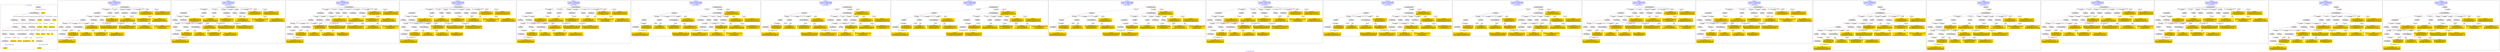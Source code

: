 digraph n0 {
fontcolor="blue"
remincross="true"
label="s27-s-the-huntington.json"
subgraph cluster_0 {
label="1-correct model"
n2[style="filled",color="white",fillcolor="lightgray",label="E12_Production1"];
n3[style="filled",color="white",fillcolor="lightgray",label="E21_Person1"];
n4[style="filled",color="white",fillcolor="lightgray",label="E55_Type1"];
n5[style="filled",color="white",fillcolor="lightgray",label="E52_Time-Span3"];
n6[style="filled",color="white",fillcolor="lightgray",label="E69_Death1"];
n7[style="filled",color="white",fillcolor="lightgray",label="E74_Group1"];
n8[style="filled",color="white",fillcolor="lightgray",label="E82_Actor_Appellation1"];
n9[style="filled",color="white",fillcolor="lightgray",label="E67_Birth1"];
n10[shape="plaintext",style="filled",fillcolor="gold",label="artist_URI"];
n11[style="filled",color="white",fillcolor="lightgray",label="E22_Man-Made_Object1"];
n12[style="filled",color="white",fillcolor="lightgray",label="E35_Title1"];
n13[style="filled",color="white",fillcolor="lightgray",label="E8_Acquisition1"];
n14[shape="plaintext",style="filled",fillcolor="gold",label="description"];
n15[style="filled",color="white",fillcolor="lightgray",label="E54_Dimension1"];
n16[shape="plaintext",style="filled",fillcolor="gold",label="object_uri"];
n17[shape="plaintext",style="filled",fillcolor="gold",label="Artwork_Title"];
n18[style="filled",color="white",fillcolor="lightgray",label="E38_Image1"];
n19[shape="plaintext",style="filled",fillcolor="gold",label="image_url"];
n20[style="filled",color="white",fillcolor="lightgray",label="E52_Time-Span1"];
n21[shape="plaintext",style="filled",fillcolor="gold",label="birth_date"];
n22[style="filled",color="white",fillcolor="lightgray",label="E52_Time-Span2"];
n23[shape="plaintext",style="filled",fillcolor="gold",label="death_date"];
n24[shape="plaintext",style="filled",fillcolor="gold",label="date"];
n25[shape="plaintext",style="filled",fillcolor="gold",label="dimensions_inch"];
n26[shape="plaintext",style="filled",fillcolor="gold",label="medium_uri"];
n27[shape="plaintext",style="filled",fillcolor="gold",label="medium"];
n28[shape="plaintext",style="filled",fillcolor="gold",label="Nationality_URI"];
n29[shape="plaintext",style="filled",fillcolor="gold",label="nationality"];
n30[shape="plaintext",style="filled",fillcolor="gold",label="artist_appellation_uri"];
n31[shape="plaintext",style="filled",fillcolor="gold",label="name"];
n32[shape="plaintext",style="filled",fillcolor="gold",label="credit_line"];
}
subgraph cluster_1 {
label="candidate 0\nlink coherence:0.8928571428571429\nnode coherence:0.8888888888888888\nconfidence:0.4159447184210737\nmapping score:0.4870278691033209\ncost:27.99917\n-precision:0.79-recall:0.73"
n34[style="filled",color="white",fillcolor="lightgray",label="E12_Production1"];
n35[style="filled",color="white",fillcolor="lightgray",label="E21_Person1"];
n36[style="filled",color="white",fillcolor="lightgray",label="E52_Time-Span2"];
n37[style="filled",color="white",fillcolor="lightgray",label="E55_Type1"];
n38[style="filled",color="white",fillcolor="lightgray",label="E67_Birth1"];
n39[style="filled",color="white",fillcolor="lightgray",label="E74_Group1"];
n40[style="filled",color="white",fillcolor="lightgray",label="E82_Actor_Appellation1"];
n41[style="filled",color="white",fillcolor="lightgray",label="E22_Man-Made_Object1"];
n42[style="filled",color="white",fillcolor="lightgray",label="E30_Right1"];
n43[style="filled",color="white",fillcolor="lightgray",label="E35_Title1"];
n44[style="filled",color="white",fillcolor="lightgray",label="E54_Dimension1"];
n45[style="filled",color="white",fillcolor="lightgray",label="E8_Acquisition1"];
n46[style="filled",color="white",fillcolor="lightgray",label="E52_Time-Span1"];
n47[shape="plaintext",style="filled",fillcolor="gold",label="birth_date\n[E52_Time-Span,P82a_begin_of_the_begin,0.358]\n[E52_Time-Span,P82_at_some_time_within,0.335]\n[E52_Time-Span,P82b_end_of_the_end,0.245]\n[E33_Linguistic_Object,P3_has_note,0.062]"];
n48[shape="plaintext",style="filled",fillcolor="gold",label="Nationality_URI\n[E74_Group,classLink,0.645]\n[E55_Type,classLink,0.213]\n[E57_Material,classLink,0.114]\n[E74_Group,label,0.028]"];
n49[shape="plaintext",style="filled",fillcolor="gold",label="date\n[E52_Time-Span,label,0.358]\n[E52_Time-Span,P82_at_some_time_within,0.301]\n[E52_Time-Span,P82a_begin_of_the_begin,0.173]\n[E52_Time-Span,P82b_end_of_the_end,0.168]"];
n50[shape="plaintext",style="filled",fillcolor="gold",label="nationality\n[E74_Group,label,0.521]\n[E74_Group,classLink,0.265]\n[E55_Type,label,0.126]\n[E8_Acquisition,P3_has_note,0.089]"];
n51[shape="plaintext",style="filled",fillcolor="gold",label="artist_appellation_uri\n[E82_Actor_Appellation,classLink,0.884]\n[E39_Actor,classLink,0.051]\n[E21_Person,classLink,0.049]\n[E30_Right,P3_has_note,0.015]"];
n52[shape="plaintext",style="filled",fillcolor="gold",label="artist_URI\n[E39_Actor,classLink,0.32]\n[E21_Person,classLink,0.313]\n[E82_Actor_Appellation,classLink,0.27]\n[E30_Right,P3_has_note,0.097]"];
n53[shape="plaintext",style="filled",fillcolor="gold",label="medium_uri\n[E55_Type,classLink,0.374]\n[E57_Material,classLink,0.346]\n[E74_Group,classLink,0.28]\n[E29_Design_or_Procedure,P3_has_note,0.0]"];
n54[shape="plaintext",style="filled",fillcolor="gold",label="name\n[E82_Actor_Appellation,label,0.425]\n[E30_Right,P3_has_note,0.278]\n[E22_Man-Made_Object,P3_has_note,0.152]\n[E8_Acquisition,P3_has_note,0.145]"];
n55[shape="plaintext",style="filled",fillcolor="gold",label="object_uri\n[E30_Right,P3_has_note,0.461]\n[E82_Actor_Appellation,label,0.234]\n[E8_Acquisition,P3_has_note,0.18]\n[E35_Title,label,0.126]"];
n56[shape="plaintext",style="filled",fillcolor="gold",label="image_url\n[E38_Image,classLink,0.435]\n[E78_Collection,classLink,0.233]\n[E22_Man-Made_Object,classLink,0.186]\n[E57_Material,label,0.146]"];
n57[shape="plaintext",style="filled",fillcolor="gold",label="medium\n[E29_Design_or_Procedure,P3_has_note,0.302]\n[E57_Material,label,0.267]\n[E55_Type,label,0.258]\n[E57_Material,classLink,0.174]"];
n58[shape="plaintext",style="filled",fillcolor="gold",label="description\n[E22_Man-Made_Object,P3_has_note,0.326]\n[E34_Inscription,P3_has_note,0.322]\n[E73_Information_Object,P3_has_note,0.293]\n[E33_Linguistic_Object,P3_has_note,0.058]"];
n59[shape="plaintext",style="filled",fillcolor="gold",label="dimensions_inch\n[E54_Dimension,P3_has_note,0.585]\n[E22_Man-Made_Object,classLink,0.161]\n[E55_Type,label,0.13]\n[E34_Inscription,P3_has_note,0.124]"];
n60[shape="plaintext",style="filled",fillcolor="gold",label="credit_line\n[E8_Acquisition,P3_has_note,0.319]\n[E30_Right,P3_has_note,0.262]\n[E22_Man-Made_Object,P3_has_note,0.214]\n[E33_Linguistic_Object,P3_has_note,0.205]"];
n61[shape="plaintext",style="filled",fillcolor="gold",label="death_date\n[E52_Time-Span,P82b_end_of_the_end,0.397]\n[E52_Time-Span,P82_at_some_time_within,0.344]\n[E12_Production,P3_has_note,0.131]\n[E52_Time-Span,P82a_begin_of_the_begin,0.128]"];
n62[shape="plaintext",style="filled",fillcolor="gold",label="Artwork_Title\n[E35_Title,label,0.301]\n[E22_Man-Made_Object,P3_has_note,0.3]\n[E73_Information_Object,P3_has_note,0.252]\n[E33_Linguistic_Object,P3_has_note,0.147]"];
}
subgraph cluster_2 {
label="candidate 1\nlink coherence:0.8928571428571429\nnode coherence:0.8888888888888888\nconfidence:0.4159447184210737\nmapping score:0.4870278691033209\ncost:27.99921\n-precision:0.75-recall:0.7"
n64[style="filled",color="white",fillcolor="lightgray",label="E12_Production1"];
n65[style="filled",color="white",fillcolor="lightgray",label="E21_Person1"];
n66[style="filled",color="white",fillcolor="lightgray",label="E52_Time-Span2"];
n67[style="filled",color="white",fillcolor="lightgray",label="E67_Birth1"];
n68[style="filled",color="white",fillcolor="lightgray",label="E74_Group1"];
n69[style="filled",color="white",fillcolor="lightgray",label="E82_Actor_Appellation1"];
n70[style="filled",color="white",fillcolor="lightgray",label="E22_Man-Made_Object1"];
n71[style="filled",color="white",fillcolor="lightgray",label="E30_Right1"];
n72[style="filled",color="white",fillcolor="lightgray",label="E35_Title1"];
n73[style="filled",color="white",fillcolor="lightgray",label="E54_Dimension1"];
n74[style="filled",color="white",fillcolor="lightgray",label="E55_Type2"];
n75[style="filled",color="white",fillcolor="lightgray",label="E8_Acquisition1"];
n76[style="filled",color="white",fillcolor="lightgray",label="E52_Time-Span1"];
n77[shape="plaintext",style="filled",fillcolor="gold",label="birth_date\n[E52_Time-Span,P82a_begin_of_the_begin,0.358]\n[E52_Time-Span,P82_at_some_time_within,0.335]\n[E52_Time-Span,P82b_end_of_the_end,0.245]\n[E33_Linguistic_Object,P3_has_note,0.062]"];
n78[shape="plaintext",style="filled",fillcolor="gold",label="Nationality_URI\n[E74_Group,classLink,0.645]\n[E55_Type,classLink,0.213]\n[E57_Material,classLink,0.114]\n[E74_Group,label,0.028]"];
n79[shape="plaintext",style="filled",fillcolor="gold",label="date\n[E52_Time-Span,label,0.358]\n[E52_Time-Span,P82_at_some_time_within,0.301]\n[E52_Time-Span,P82a_begin_of_the_begin,0.173]\n[E52_Time-Span,P82b_end_of_the_end,0.168]"];
n80[shape="plaintext",style="filled",fillcolor="gold",label="nationality\n[E74_Group,label,0.521]\n[E74_Group,classLink,0.265]\n[E55_Type,label,0.126]\n[E8_Acquisition,P3_has_note,0.089]"];
n81[shape="plaintext",style="filled",fillcolor="gold",label="artist_appellation_uri\n[E82_Actor_Appellation,classLink,0.884]\n[E39_Actor,classLink,0.051]\n[E21_Person,classLink,0.049]\n[E30_Right,P3_has_note,0.015]"];
n82[shape="plaintext",style="filled",fillcolor="gold",label="artist_URI\n[E39_Actor,classLink,0.32]\n[E21_Person,classLink,0.313]\n[E82_Actor_Appellation,classLink,0.27]\n[E30_Right,P3_has_note,0.097]"];
n83[shape="plaintext",style="filled",fillcolor="gold",label="medium_uri\n[E55_Type,classLink,0.374]\n[E57_Material,classLink,0.346]\n[E74_Group,classLink,0.28]\n[E29_Design_or_Procedure,P3_has_note,0.0]"];
n84[shape="plaintext",style="filled",fillcolor="gold",label="medium\n[E29_Design_or_Procedure,P3_has_note,0.302]\n[E57_Material,label,0.267]\n[E55_Type,label,0.258]\n[E57_Material,classLink,0.174]"];
n85[shape="plaintext",style="filled",fillcolor="gold",label="name\n[E82_Actor_Appellation,label,0.425]\n[E30_Right,P3_has_note,0.278]\n[E22_Man-Made_Object,P3_has_note,0.152]\n[E8_Acquisition,P3_has_note,0.145]"];
n86[shape="plaintext",style="filled",fillcolor="gold",label="object_uri\n[E30_Right,P3_has_note,0.461]\n[E82_Actor_Appellation,label,0.234]\n[E8_Acquisition,P3_has_note,0.18]\n[E35_Title,label,0.126]"];
n87[shape="plaintext",style="filled",fillcolor="gold",label="image_url\n[E38_Image,classLink,0.435]\n[E78_Collection,classLink,0.233]\n[E22_Man-Made_Object,classLink,0.186]\n[E57_Material,label,0.146]"];
n88[shape="plaintext",style="filled",fillcolor="gold",label="description\n[E22_Man-Made_Object,P3_has_note,0.326]\n[E34_Inscription,P3_has_note,0.322]\n[E73_Information_Object,P3_has_note,0.293]\n[E33_Linguistic_Object,P3_has_note,0.058]"];
n89[shape="plaintext",style="filled",fillcolor="gold",label="dimensions_inch\n[E54_Dimension,P3_has_note,0.585]\n[E22_Man-Made_Object,classLink,0.161]\n[E55_Type,label,0.13]\n[E34_Inscription,P3_has_note,0.124]"];
n90[shape="plaintext",style="filled",fillcolor="gold",label="credit_line\n[E8_Acquisition,P3_has_note,0.319]\n[E30_Right,P3_has_note,0.262]\n[E22_Man-Made_Object,P3_has_note,0.214]\n[E33_Linguistic_Object,P3_has_note,0.205]"];
n91[shape="plaintext",style="filled",fillcolor="gold",label="death_date\n[E52_Time-Span,P82b_end_of_the_end,0.397]\n[E52_Time-Span,P82_at_some_time_within,0.344]\n[E12_Production,P3_has_note,0.131]\n[E52_Time-Span,P82a_begin_of_the_begin,0.128]"];
n92[shape="plaintext",style="filled",fillcolor="gold",label="Artwork_Title\n[E35_Title,label,0.301]\n[E22_Man-Made_Object,P3_has_note,0.3]\n[E73_Information_Object,P3_has_note,0.252]\n[E33_Linguistic_Object,P3_has_note,0.147]"];
}
subgraph cluster_3 {
label="candidate 10\nlink coherence:0.8620689655172413\nnode coherence:0.8888888888888888\nconfidence:0.33763132712271526\nmapping score:0.46092340533720133\ncost:28.99917\n-precision:0.66-recall:0.63"
n94[style="filled",color="white",fillcolor="lightgray",label="E12_Production1"];
n95[style="filled",color="white",fillcolor="lightgray",label="E21_Person1"];
n96[style="filled",color="white",fillcolor="lightgray",label="E52_Time-Span2"];
n97[style="filled",color="white",fillcolor="lightgray",label="E55_Type1"];
n98[style="filled",color="white",fillcolor="lightgray",label="E67_Birth1"];
n99[style="filled",color="white",fillcolor="lightgray",label="E74_Group1"];
n100[style="filled",color="white",fillcolor="lightgray",label="E82_Actor_Appellation1"];
n101[style="filled",color="white",fillcolor="lightgray",label="E22_Man-Made_Object1"];
n102[style="filled",color="white",fillcolor="lightgray",label="E30_Right1"];
n103[style="filled",color="white",fillcolor="lightgray",label="E35_Title1"];
n104[style="filled",color="white",fillcolor="lightgray",label="E38_Image1"];
n105[style="filled",color="white",fillcolor="lightgray",label="E54_Dimension1"];
n106[style="filled",color="white",fillcolor="lightgray",label="E8_Acquisition1"];
n107[style="filled",color="white",fillcolor="lightgray",label="E52_Time-Span1"];
n108[shape="plaintext",style="filled",fillcolor="gold",label="birth_date\n[E52_Time-Span,P82a_begin_of_the_begin,0.358]\n[E52_Time-Span,P82_at_some_time_within,0.335]\n[E52_Time-Span,P82b_end_of_the_end,0.245]\n[E33_Linguistic_Object,P3_has_note,0.062]"];
n109[shape="plaintext",style="filled",fillcolor="gold",label="Nationality_URI\n[E74_Group,classLink,0.645]\n[E55_Type,classLink,0.213]\n[E57_Material,classLink,0.114]\n[E74_Group,label,0.028]"];
n110[shape="plaintext",style="filled",fillcolor="gold",label="date\n[E52_Time-Span,label,0.358]\n[E52_Time-Span,P82_at_some_time_within,0.301]\n[E52_Time-Span,P82a_begin_of_the_begin,0.173]\n[E52_Time-Span,P82b_end_of_the_end,0.168]"];
n111[shape="plaintext",style="filled",fillcolor="gold",label="nationality\n[E74_Group,label,0.521]\n[E74_Group,classLink,0.265]\n[E55_Type,label,0.126]\n[E8_Acquisition,P3_has_note,0.089]"];
n112[shape="plaintext",style="filled",fillcolor="gold",label="artist_URI\n[E39_Actor,classLink,0.32]\n[E21_Person,classLink,0.313]\n[E82_Actor_Appellation,classLink,0.27]\n[E30_Right,P3_has_note,0.097]"];
n113[shape="plaintext",style="filled",fillcolor="gold",label="artist_appellation_uri\n[E82_Actor_Appellation,classLink,0.884]\n[E39_Actor,classLink,0.051]\n[E21_Person,classLink,0.049]\n[E30_Right,P3_has_note,0.015]"];
n114[shape="plaintext",style="filled",fillcolor="gold",label="medium_uri\n[E55_Type,classLink,0.374]\n[E57_Material,classLink,0.346]\n[E74_Group,classLink,0.28]\n[E29_Design_or_Procedure,P3_has_note,0.0]"];
n115[shape="plaintext",style="filled",fillcolor="gold",label="object_uri\n[E30_Right,P3_has_note,0.461]\n[E82_Actor_Appellation,label,0.234]\n[E8_Acquisition,P3_has_note,0.18]\n[E35_Title,label,0.126]"];
n116[shape="plaintext",style="filled",fillcolor="gold",label="image_url\n[E38_Image,classLink,0.435]\n[E78_Collection,classLink,0.233]\n[E22_Man-Made_Object,classLink,0.186]\n[E57_Material,label,0.146]"];
n117[shape="plaintext",style="filled",fillcolor="gold",label="name\n[E82_Actor_Appellation,label,0.425]\n[E30_Right,P3_has_note,0.278]\n[E22_Man-Made_Object,P3_has_note,0.152]\n[E8_Acquisition,P3_has_note,0.145]"];
n118[shape="plaintext",style="filled",fillcolor="gold",label="medium\n[E29_Design_or_Procedure,P3_has_note,0.302]\n[E57_Material,label,0.267]\n[E55_Type,label,0.258]\n[E57_Material,classLink,0.174]"];
n119[shape="plaintext",style="filled",fillcolor="gold",label="description\n[E22_Man-Made_Object,P3_has_note,0.326]\n[E34_Inscription,P3_has_note,0.322]\n[E73_Information_Object,P3_has_note,0.293]\n[E33_Linguistic_Object,P3_has_note,0.058]"];
n120[shape="plaintext",style="filled",fillcolor="gold",label="dimensions_inch\n[E54_Dimension,P3_has_note,0.585]\n[E22_Man-Made_Object,classLink,0.161]\n[E55_Type,label,0.13]\n[E34_Inscription,P3_has_note,0.124]"];
n121[shape="plaintext",style="filled",fillcolor="gold",label="credit_line\n[E8_Acquisition,P3_has_note,0.319]\n[E30_Right,P3_has_note,0.262]\n[E22_Man-Made_Object,P3_has_note,0.214]\n[E33_Linguistic_Object,P3_has_note,0.205]"];
n122[shape="plaintext",style="filled",fillcolor="gold",label="death_date\n[E52_Time-Span,P82b_end_of_the_end,0.397]\n[E52_Time-Span,P82_at_some_time_within,0.344]\n[E12_Production,P3_has_note,0.131]\n[E52_Time-Span,P82a_begin_of_the_begin,0.128]"];
n123[shape="plaintext",style="filled",fillcolor="gold",label="Artwork_Title\n[E35_Title,label,0.301]\n[E22_Man-Made_Object,P3_has_note,0.3]\n[E73_Information_Object,P3_has_note,0.252]\n[E33_Linguistic_Object,P3_has_note,0.147]"];
}
subgraph cluster_4 {
label="candidate 11\nlink coherence:0.8620689655172413\nnode coherence:0.8888888888888888\nconfidence:0.33763132712271526\nmapping score:0.46092340533720133\ncost:28.99921\n-precision:0.62-recall:0.6"
n125[style="filled",color="white",fillcolor="lightgray",label="E12_Production1"];
n126[style="filled",color="white",fillcolor="lightgray",label="E21_Person1"];
n127[style="filled",color="white",fillcolor="lightgray",label="E52_Time-Span2"];
n128[style="filled",color="white",fillcolor="lightgray",label="E67_Birth1"];
n129[style="filled",color="white",fillcolor="lightgray",label="E74_Group1"];
n130[style="filled",color="white",fillcolor="lightgray",label="E82_Actor_Appellation1"];
n131[style="filled",color="white",fillcolor="lightgray",label="E22_Man-Made_Object1"];
n132[style="filled",color="white",fillcolor="lightgray",label="E30_Right1"];
n133[style="filled",color="white",fillcolor="lightgray",label="E35_Title1"];
n134[style="filled",color="white",fillcolor="lightgray",label="E38_Image1"];
n135[style="filled",color="white",fillcolor="lightgray",label="E54_Dimension1"];
n136[style="filled",color="white",fillcolor="lightgray",label="E55_Type2"];
n137[style="filled",color="white",fillcolor="lightgray",label="E8_Acquisition1"];
n138[style="filled",color="white",fillcolor="lightgray",label="E52_Time-Span1"];
n139[shape="plaintext",style="filled",fillcolor="gold",label="birth_date\n[E52_Time-Span,P82a_begin_of_the_begin,0.358]\n[E52_Time-Span,P82_at_some_time_within,0.335]\n[E52_Time-Span,P82b_end_of_the_end,0.245]\n[E33_Linguistic_Object,P3_has_note,0.062]"];
n140[shape="plaintext",style="filled",fillcolor="gold",label="Nationality_URI\n[E74_Group,classLink,0.645]\n[E55_Type,classLink,0.213]\n[E57_Material,classLink,0.114]\n[E74_Group,label,0.028]"];
n141[shape="plaintext",style="filled",fillcolor="gold",label="date\n[E52_Time-Span,label,0.358]\n[E52_Time-Span,P82_at_some_time_within,0.301]\n[E52_Time-Span,P82a_begin_of_the_begin,0.173]\n[E52_Time-Span,P82b_end_of_the_end,0.168]"];
n142[shape="plaintext",style="filled",fillcolor="gold",label="nationality\n[E74_Group,label,0.521]\n[E74_Group,classLink,0.265]\n[E55_Type,label,0.126]\n[E8_Acquisition,P3_has_note,0.089]"];
n143[shape="plaintext",style="filled",fillcolor="gold",label="artist_URI\n[E39_Actor,classLink,0.32]\n[E21_Person,classLink,0.313]\n[E82_Actor_Appellation,classLink,0.27]\n[E30_Right,P3_has_note,0.097]"];
n144[shape="plaintext",style="filled",fillcolor="gold",label="artist_appellation_uri\n[E82_Actor_Appellation,classLink,0.884]\n[E39_Actor,classLink,0.051]\n[E21_Person,classLink,0.049]\n[E30_Right,P3_has_note,0.015]"];
n145[shape="plaintext",style="filled",fillcolor="gold",label="medium_uri\n[E55_Type,classLink,0.374]\n[E57_Material,classLink,0.346]\n[E74_Group,classLink,0.28]\n[E29_Design_or_Procedure,P3_has_note,0.0]"];
n146[shape="plaintext",style="filled",fillcolor="gold",label="medium\n[E29_Design_or_Procedure,P3_has_note,0.302]\n[E57_Material,label,0.267]\n[E55_Type,label,0.258]\n[E57_Material,classLink,0.174]"];
n147[shape="plaintext",style="filled",fillcolor="gold",label="object_uri\n[E30_Right,P3_has_note,0.461]\n[E82_Actor_Appellation,label,0.234]\n[E8_Acquisition,P3_has_note,0.18]\n[E35_Title,label,0.126]"];
n148[shape="plaintext",style="filled",fillcolor="gold",label="image_url\n[E38_Image,classLink,0.435]\n[E78_Collection,classLink,0.233]\n[E22_Man-Made_Object,classLink,0.186]\n[E57_Material,label,0.146]"];
n149[shape="plaintext",style="filled",fillcolor="gold",label="name\n[E82_Actor_Appellation,label,0.425]\n[E30_Right,P3_has_note,0.278]\n[E22_Man-Made_Object,P3_has_note,0.152]\n[E8_Acquisition,P3_has_note,0.145]"];
n150[shape="plaintext",style="filled",fillcolor="gold",label="description\n[E22_Man-Made_Object,P3_has_note,0.326]\n[E34_Inscription,P3_has_note,0.322]\n[E73_Information_Object,P3_has_note,0.293]\n[E33_Linguistic_Object,P3_has_note,0.058]"];
n151[shape="plaintext",style="filled",fillcolor="gold",label="dimensions_inch\n[E54_Dimension,P3_has_note,0.585]\n[E22_Man-Made_Object,classLink,0.161]\n[E55_Type,label,0.13]\n[E34_Inscription,P3_has_note,0.124]"];
n152[shape="plaintext",style="filled",fillcolor="gold",label="credit_line\n[E8_Acquisition,P3_has_note,0.319]\n[E30_Right,P3_has_note,0.262]\n[E22_Man-Made_Object,P3_has_note,0.214]\n[E33_Linguistic_Object,P3_has_note,0.205]"];
n153[shape="plaintext",style="filled",fillcolor="gold",label="death_date\n[E52_Time-Span,P82b_end_of_the_end,0.397]\n[E52_Time-Span,P82_at_some_time_within,0.344]\n[E12_Production,P3_has_note,0.131]\n[E52_Time-Span,P82a_begin_of_the_begin,0.128]"];
n154[shape="plaintext",style="filled",fillcolor="gold",label="Artwork_Title\n[E35_Title,label,0.301]\n[E22_Man-Made_Object,P3_has_note,0.3]\n[E73_Information_Object,P3_has_note,0.252]\n[E33_Linguistic_Object,P3_has_note,0.147]"];
}
subgraph cluster_5 {
label="candidate 12\nlink coherence:0.8571428571428571\nnode coherence:0.8888888888888888\nconfidence:0.4159447184210737\nmapping score:0.4870278691033209\ncost:27.99924\n-precision:0.75-recall:0.7"
n156[style="filled",color="white",fillcolor="lightgray",label="E12_Production1"];
n157[style="filled",color="white",fillcolor="lightgray",label="E21_Person1"];
n158[style="filled",color="white",fillcolor="lightgray",label="E52_Time-Span2"];
n159[style="filled",color="white",fillcolor="lightgray",label="E67_Birth1"];
n160[style="filled",color="white",fillcolor="lightgray",label="E74_Group1"];
n161[style="filled",color="white",fillcolor="lightgray",label="E82_Actor_Appellation1"];
n162[style="filled",color="white",fillcolor="lightgray",label="E22_Man-Made_Object1"];
n163[style="filled",color="white",fillcolor="lightgray",label="E30_Right1"];
n164[style="filled",color="white",fillcolor="lightgray",label="E35_Title1"];
n165[style="filled",color="white",fillcolor="lightgray",label="E54_Dimension1"];
n166[style="filled",color="white",fillcolor="lightgray",label="E55_Type1"];
n167[style="filled",color="white",fillcolor="lightgray",label="E8_Acquisition1"];
n168[style="filled",color="white",fillcolor="lightgray",label="E52_Time-Span1"];
n169[shape="plaintext",style="filled",fillcolor="gold",label="birth_date\n[E52_Time-Span,P82a_begin_of_the_begin,0.358]\n[E52_Time-Span,P82_at_some_time_within,0.335]\n[E52_Time-Span,P82b_end_of_the_end,0.245]\n[E33_Linguistic_Object,P3_has_note,0.062]"];
n170[shape="plaintext",style="filled",fillcolor="gold",label="Nationality_URI\n[E74_Group,classLink,0.645]\n[E55_Type,classLink,0.213]\n[E57_Material,classLink,0.114]\n[E74_Group,label,0.028]"];
n171[shape="plaintext",style="filled",fillcolor="gold",label="date\n[E52_Time-Span,label,0.358]\n[E52_Time-Span,P82_at_some_time_within,0.301]\n[E52_Time-Span,P82a_begin_of_the_begin,0.173]\n[E52_Time-Span,P82b_end_of_the_end,0.168]"];
n172[shape="plaintext",style="filled",fillcolor="gold",label="nationality\n[E74_Group,label,0.521]\n[E74_Group,classLink,0.265]\n[E55_Type,label,0.126]\n[E8_Acquisition,P3_has_note,0.089]"];
n173[shape="plaintext",style="filled",fillcolor="gold",label="artist_appellation_uri\n[E82_Actor_Appellation,classLink,0.884]\n[E39_Actor,classLink,0.051]\n[E21_Person,classLink,0.049]\n[E30_Right,P3_has_note,0.015]"];
n174[shape="plaintext",style="filled",fillcolor="gold",label="artist_URI\n[E39_Actor,classLink,0.32]\n[E21_Person,classLink,0.313]\n[E82_Actor_Appellation,classLink,0.27]\n[E30_Right,P3_has_note,0.097]"];
n175[shape="plaintext",style="filled",fillcolor="gold",label="medium_uri\n[E55_Type,classLink,0.374]\n[E57_Material,classLink,0.346]\n[E74_Group,classLink,0.28]\n[E29_Design_or_Procedure,P3_has_note,0.0]"];
n176[shape="plaintext",style="filled",fillcolor="gold",label="name\n[E82_Actor_Appellation,label,0.425]\n[E30_Right,P3_has_note,0.278]\n[E22_Man-Made_Object,P3_has_note,0.152]\n[E8_Acquisition,P3_has_note,0.145]"];
n177[shape="plaintext",style="filled",fillcolor="gold",label="object_uri\n[E30_Right,P3_has_note,0.461]\n[E82_Actor_Appellation,label,0.234]\n[E8_Acquisition,P3_has_note,0.18]\n[E35_Title,label,0.126]"];
n178[shape="plaintext",style="filled",fillcolor="gold",label="image_url\n[E38_Image,classLink,0.435]\n[E78_Collection,classLink,0.233]\n[E22_Man-Made_Object,classLink,0.186]\n[E57_Material,label,0.146]"];
n179[shape="plaintext",style="filled",fillcolor="gold",label="medium\n[E29_Design_or_Procedure,P3_has_note,0.302]\n[E57_Material,label,0.267]\n[E55_Type,label,0.258]\n[E57_Material,classLink,0.174]"];
n180[shape="plaintext",style="filled",fillcolor="gold",label="description\n[E22_Man-Made_Object,P3_has_note,0.326]\n[E34_Inscription,P3_has_note,0.322]\n[E73_Information_Object,P3_has_note,0.293]\n[E33_Linguistic_Object,P3_has_note,0.058]"];
n181[shape="plaintext",style="filled",fillcolor="gold",label="dimensions_inch\n[E54_Dimension,P3_has_note,0.585]\n[E22_Man-Made_Object,classLink,0.161]\n[E55_Type,label,0.13]\n[E34_Inscription,P3_has_note,0.124]"];
n182[shape="plaintext",style="filled",fillcolor="gold",label="credit_line\n[E8_Acquisition,P3_has_note,0.319]\n[E30_Right,P3_has_note,0.262]\n[E22_Man-Made_Object,P3_has_note,0.214]\n[E33_Linguistic_Object,P3_has_note,0.205]"];
n183[shape="plaintext",style="filled",fillcolor="gold",label="death_date\n[E52_Time-Span,P82b_end_of_the_end,0.397]\n[E52_Time-Span,P82_at_some_time_within,0.344]\n[E12_Production,P3_has_note,0.131]\n[E52_Time-Span,P82a_begin_of_the_begin,0.128]"];
n184[shape="plaintext",style="filled",fillcolor="gold",label="Artwork_Title\n[E35_Title,label,0.301]\n[E22_Man-Made_Object,P3_has_note,0.3]\n[E73_Information_Object,P3_has_note,0.252]\n[E33_Linguistic_Object,P3_has_note,0.147]"];
}
subgraph cluster_6 {
label="candidate 13\nlink coherence:0.8571428571428571\nnode coherence:0.8888888888888888\nconfidence:0.40879093545228995\nmapping score:0.484643274780393\ncost:27.99931\n-precision:0.68-recall:0.63"
n186[style="filled",color="white",fillcolor="lightgray",label="E12_Production1"];
n187[style="filled",color="white",fillcolor="lightgray",label="E52_Time-Span2"];
n188[style="filled",color="white",fillcolor="lightgray",label="E55_Type1"];
n189[style="filled",color="white",fillcolor="lightgray",label="E21_Person1"];
n190[style="filled",color="white",fillcolor="lightgray",label="E67_Birth1"];
n191[style="filled",color="white",fillcolor="lightgray",label="E74_Group1"];
n192[style="filled",color="white",fillcolor="lightgray",label="E82_Actor_Appellation1"];
n193[style="filled",color="white",fillcolor="lightgray",label="E22_Man-Made_Object1"];
n194[style="filled",color="white",fillcolor="lightgray",label="E30_Right1"];
n195[style="filled",color="white",fillcolor="lightgray",label="E35_Title1"];
n196[style="filled",color="white",fillcolor="lightgray",label="E54_Dimension1"];
n197[style="filled",color="white",fillcolor="lightgray",label="E33_Linguistic_Object2"];
n198[style="filled",color="white",fillcolor="lightgray",label="E52_Time-Span1"];
n199[shape="plaintext",style="filled",fillcolor="gold",label="birth_date\n[E52_Time-Span,P82a_begin_of_the_begin,0.358]\n[E52_Time-Span,P82_at_some_time_within,0.335]\n[E52_Time-Span,P82b_end_of_the_end,0.245]\n[E33_Linguistic_Object,P3_has_note,0.062]"];
n200[shape="plaintext",style="filled",fillcolor="gold",label="Nationality_URI\n[E74_Group,classLink,0.645]\n[E55_Type,classLink,0.213]\n[E57_Material,classLink,0.114]\n[E74_Group,label,0.028]"];
n201[shape="plaintext",style="filled",fillcolor="gold",label="date\n[E52_Time-Span,label,0.358]\n[E52_Time-Span,P82_at_some_time_within,0.301]\n[E52_Time-Span,P82a_begin_of_the_begin,0.173]\n[E52_Time-Span,P82b_end_of_the_end,0.168]"];
n202[shape="plaintext",style="filled",fillcolor="gold",label="nationality\n[E74_Group,label,0.521]\n[E74_Group,classLink,0.265]\n[E55_Type,label,0.126]\n[E8_Acquisition,P3_has_note,0.089]"];
n203[shape="plaintext",style="filled",fillcolor="gold",label="artist_appellation_uri\n[E82_Actor_Appellation,classLink,0.884]\n[E39_Actor,classLink,0.051]\n[E21_Person,classLink,0.049]\n[E30_Right,P3_has_note,0.015]"];
n204[shape="plaintext",style="filled",fillcolor="gold",label="artist_URI\n[E39_Actor,classLink,0.32]\n[E21_Person,classLink,0.313]\n[E82_Actor_Appellation,classLink,0.27]\n[E30_Right,P3_has_note,0.097]"];
n205[shape="plaintext",style="filled",fillcolor="gold",label="medium_uri\n[E55_Type,classLink,0.374]\n[E57_Material,classLink,0.346]\n[E74_Group,classLink,0.28]\n[E29_Design_or_Procedure,P3_has_note,0.0]"];
n206[shape="plaintext",style="filled",fillcolor="gold",label="name\n[E82_Actor_Appellation,label,0.425]\n[E30_Right,P3_has_note,0.278]\n[E22_Man-Made_Object,P3_has_note,0.152]\n[E8_Acquisition,P3_has_note,0.145]"];
n207[shape="plaintext",style="filled",fillcolor="gold",label="object_uri\n[E30_Right,P3_has_note,0.461]\n[E82_Actor_Appellation,label,0.234]\n[E8_Acquisition,P3_has_note,0.18]\n[E35_Title,label,0.126]"];
n208[shape="plaintext",style="filled",fillcolor="gold",label="image_url\n[E38_Image,classLink,0.435]\n[E78_Collection,classLink,0.233]\n[E22_Man-Made_Object,classLink,0.186]\n[E57_Material,label,0.146]"];
n209[shape="plaintext",style="filled",fillcolor="gold",label="medium\n[E29_Design_or_Procedure,P3_has_note,0.302]\n[E57_Material,label,0.267]\n[E55_Type,label,0.258]\n[E57_Material,classLink,0.174]"];
n210[shape="plaintext",style="filled",fillcolor="gold",label="description\n[E22_Man-Made_Object,P3_has_note,0.326]\n[E34_Inscription,P3_has_note,0.322]\n[E73_Information_Object,P3_has_note,0.293]\n[E33_Linguistic_Object,P3_has_note,0.058]"];
n211[shape="plaintext",style="filled",fillcolor="gold",label="dimensions_inch\n[E54_Dimension,P3_has_note,0.585]\n[E22_Man-Made_Object,classLink,0.161]\n[E55_Type,label,0.13]\n[E34_Inscription,P3_has_note,0.124]"];
n212[shape="plaintext",style="filled",fillcolor="gold",label="death_date\n[E52_Time-Span,P82b_end_of_the_end,0.397]\n[E52_Time-Span,P82_at_some_time_within,0.344]\n[E12_Production,P3_has_note,0.131]\n[E52_Time-Span,P82a_begin_of_the_begin,0.128]"];
n213[shape="plaintext",style="filled",fillcolor="gold",label="credit_line\n[E8_Acquisition,P3_has_note,0.319]\n[E30_Right,P3_has_note,0.262]\n[E22_Man-Made_Object,P3_has_note,0.214]\n[E33_Linguistic_Object,P3_has_note,0.205]"];
n214[shape="plaintext",style="filled",fillcolor="gold",label="Artwork_Title\n[E35_Title,label,0.301]\n[E22_Man-Made_Object,P3_has_note,0.3]\n[E73_Information_Object,P3_has_note,0.252]\n[E33_Linguistic_Object,P3_has_note,0.147]"];
}
subgraph cluster_7 {
label="candidate 14\nlink coherence:0.8571428571428571\nnode coherence:0.8888888888888888\nconfidence:0.40879093545228995\nmapping score:0.484643274780393\ncost:27.99932\n-precision:0.68-recall:0.63"
n216[style="filled",color="white",fillcolor="lightgray",label="E12_Production1"];
n217[style="filled",color="white",fillcolor="lightgray",label="E52_Time-Span2"];
n218[style="filled",color="white",fillcolor="lightgray",label="E55_Type1"];
n219[style="filled",color="white",fillcolor="lightgray",label="E21_Person1"];
n220[style="filled",color="white",fillcolor="lightgray",label="E67_Birth1"];
n221[style="filled",color="white",fillcolor="lightgray",label="E74_Group1"];
n222[style="filled",color="white",fillcolor="lightgray",label="E82_Actor_Appellation1"];
n223[style="filled",color="white",fillcolor="lightgray",label="E22_Man-Made_Object1"];
n224[style="filled",color="white",fillcolor="lightgray",label="E30_Right1"];
n225[style="filled",color="white",fillcolor="lightgray",label="E35_Title1"];
n226[style="filled",color="white",fillcolor="lightgray",label="E54_Dimension1"];
n227[style="filled",color="white",fillcolor="lightgray",label="E33_Linguistic_Object1"];
n228[style="filled",color="white",fillcolor="lightgray",label="E52_Time-Span1"];
n229[shape="plaintext",style="filled",fillcolor="gold",label="birth_date\n[E52_Time-Span,P82a_begin_of_the_begin,0.358]\n[E52_Time-Span,P82_at_some_time_within,0.335]\n[E52_Time-Span,P82b_end_of_the_end,0.245]\n[E33_Linguistic_Object,P3_has_note,0.062]"];
n230[shape="plaintext",style="filled",fillcolor="gold",label="Nationality_URI\n[E74_Group,classLink,0.645]\n[E55_Type,classLink,0.213]\n[E57_Material,classLink,0.114]\n[E74_Group,label,0.028]"];
n231[shape="plaintext",style="filled",fillcolor="gold",label="date\n[E52_Time-Span,label,0.358]\n[E52_Time-Span,P82_at_some_time_within,0.301]\n[E52_Time-Span,P82a_begin_of_the_begin,0.173]\n[E52_Time-Span,P82b_end_of_the_end,0.168]"];
n232[shape="plaintext",style="filled",fillcolor="gold",label="nationality\n[E74_Group,label,0.521]\n[E74_Group,classLink,0.265]\n[E55_Type,label,0.126]\n[E8_Acquisition,P3_has_note,0.089]"];
n233[shape="plaintext",style="filled",fillcolor="gold",label="artist_appellation_uri\n[E82_Actor_Appellation,classLink,0.884]\n[E39_Actor,classLink,0.051]\n[E21_Person,classLink,0.049]\n[E30_Right,P3_has_note,0.015]"];
n234[shape="plaintext",style="filled",fillcolor="gold",label="artist_URI\n[E39_Actor,classLink,0.32]\n[E21_Person,classLink,0.313]\n[E82_Actor_Appellation,classLink,0.27]\n[E30_Right,P3_has_note,0.097]"];
n235[shape="plaintext",style="filled",fillcolor="gold",label="credit_line\n[E8_Acquisition,P3_has_note,0.319]\n[E30_Right,P3_has_note,0.262]\n[E22_Man-Made_Object,P3_has_note,0.214]\n[E33_Linguistic_Object,P3_has_note,0.205]"];
n236[shape="plaintext",style="filled",fillcolor="gold",label="medium_uri\n[E55_Type,classLink,0.374]\n[E57_Material,classLink,0.346]\n[E74_Group,classLink,0.28]\n[E29_Design_or_Procedure,P3_has_note,0.0]"];
n237[shape="plaintext",style="filled",fillcolor="gold",label="name\n[E82_Actor_Appellation,label,0.425]\n[E30_Right,P3_has_note,0.278]\n[E22_Man-Made_Object,P3_has_note,0.152]\n[E8_Acquisition,P3_has_note,0.145]"];
n238[shape="plaintext",style="filled",fillcolor="gold",label="object_uri\n[E30_Right,P3_has_note,0.461]\n[E82_Actor_Appellation,label,0.234]\n[E8_Acquisition,P3_has_note,0.18]\n[E35_Title,label,0.126]"];
n239[shape="plaintext",style="filled",fillcolor="gold",label="image_url\n[E38_Image,classLink,0.435]\n[E78_Collection,classLink,0.233]\n[E22_Man-Made_Object,classLink,0.186]\n[E57_Material,label,0.146]"];
n240[shape="plaintext",style="filled",fillcolor="gold",label="medium\n[E29_Design_or_Procedure,P3_has_note,0.302]\n[E57_Material,label,0.267]\n[E55_Type,label,0.258]\n[E57_Material,classLink,0.174]"];
n241[shape="plaintext",style="filled",fillcolor="gold",label="description\n[E22_Man-Made_Object,P3_has_note,0.326]\n[E34_Inscription,P3_has_note,0.322]\n[E73_Information_Object,P3_has_note,0.293]\n[E33_Linguistic_Object,P3_has_note,0.058]"];
n242[shape="plaintext",style="filled",fillcolor="gold",label="dimensions_inch\n[E54_Dimension,P3_has_note,0.585]\n[E22_Man-Made_Object,classLink,0.161]\n[E55_Type,label,0.13]\n[E34_Inscription,P3_has_note,0.124]"];
n243[shape="plaintext",style="filled",fillcolor="gold",label="death_date\n[E52_Time-Span,P82b_end_of_the_end,0.397]\n[E52_Time-Span,P82_at_some_time_within,0.344]\n[E12_Production,P3_has_note,0.131]\n[E52_Time-Span,P82a_begin_of_the_begin,0.128]"];
n244[shape="plaintext",style="filled",fillcolor="gold",label="Artwork_Title\n[E35_Title,label,0.301]\n[E22_Man-Made_Object,P3_has_note,0.3]\n[E73_Information_Object,P3_has_note,0.252]\n[E33_Linguistic_Object,P3_has_note,0.147]"];
}
subgraph cluster_8 {
label="candidate 15\nlink coherence:0.8571428571428571\nnode coherence:0.8888888888888888\nconfidence:0.40879093545228995\nmapping score:0.484643274780393\ncost:27.99935\n-precision:0.64-recall:0.6"
n246[style="filled",color="white",fillcolor="lightgray",label="E12_Production1"];
n247[style="filled",color="white",fillcolor="lightgray",label="E52_Time-Span2"];
n248[style="filled",color="white",fillcolor="lightgray",label="E21_Person1"];
n249[style="filled",color="white",fillcolor="lightgray",label="E67_Birth1"];
n250[style="filled",color="white",fillcolor="lightgray",label="E74_Group1"];
n251[style="filled",color="white",fillcolor="lightgray",label="E82_Actor_Appellation1"];
n252[style="filled",color="white",fillcolor="lightgray",label="E22_Man-Made_Object1"];
n253[style="filled",color="white",fillcolor="lightgray",label="E30_Right1"];
n254[style="filled",color="white",fillcolor="lightgray",label="E35_Title1"];
n255[style="filled",color="white",fillcolor="lightgray",label="E54_Dimension1"];
n256[style="filled",color="white",fillcolor="lightgray",label="E55_Type2"];
n257[style="filled",color="white",fillcolor="lightgray",label="E33_Linguistic_Object2"];
n258[style="filled",color="white",fillcolor="lightgray",label="E52_Time-Span1"];
n259[shape="plaintext",style="filled",fillcolor="gold",label="birth_date\n[E52_Time-Span,P82a_begin_of_the_begin,0.358]\n[E52_Time-Span,P82_at_some_time_within,0.335]\n[E52_Time-Span,P82b_end_of_the_end,0.245]\n[E33_Linguistic_Object,P3_has_note,0.062]"];
n260[shape="plaintext",style="filled",fillcolor="gold",label="Nationality_URI\n[E74_Group,classLink,0.645]\n[E55_Type,classLink,0.213]\n[E57_Material,classLink,0.114]\n[E74_Group,label,0.028]"];
n261[shape="plaintext",style="filled",fillcolor="gold",label="date\n[E52_Time-Span,label,0.358]\n[E52_Time-Span,P82_at_some_time_within,0.301]\n[E52_Time-Span,P82a_begin_of_the_begin,0.173]\n[E52_Time-Span,P82b_end_of_the_end,0.168]"];
n262[shape="plaintext",style="filled",fillcolor="gold",label="nationality\n[E74_Group,label,0.521]\n[E74_Group,classLink,0.265]\n[E55_Type,label,0.126]\n[E8_Acquisition,P3_has_note,0.089]"];
n263[shape="plaintext",style="filled",fillcolor="gold",label="artist_appellation_uri\n[E82_Actor_Appellation,classLink,0.884]\n[E39_Actor,classLink,0.051]\n[E21_Person,classLink,0.049]\n[E30_Right,P3_has_note,0.015]"];
n264[shape="plaintext",style="filled",fillcolor="gold",label="artist_URI\n[E39_Actor,classLink,0.32]\n[E21_Person,classLink,0.313]\n[E82_Actor_Appellation,classLink,0.27]\n[E30_Right,P3_has_note,0.097]"];
n265[shape="plaintext",style="filled",fillcolor="gold",label="medium_uri\n[E55_Type,classLink,0.374]\n[E57_Material,classLink,0.346]\n[E74_Group,classLink,0.28]\n[E29_Design_or_Procedure,P3_has_note,0.0]"];
n266[shape="plaintext",style="filled",fillcolor="gold",label="medium\n[E29_Design_or_Procedure,P3_has_note,0.302]\n[E57_Material,label,0.267]\n[E55_Type,label,0.258]\n[E57_Material,classLink,0.174]"];
n267[shape="plaintext",style="filled",fillcolor="gold",label="name\n[E82_Actor_Appellation,label,0.425]\n[E30_Right,P3_has_note,0.278]\n[E22_Man-Made_Object,P3_has_note,0.152]\n[E8_Acquisition,P3_has_note,0.145]"];
n268[shape="plaintext",style="filled",fillcolor="gold",label="object_uri\n[E30_Right,P3_has_note,0.461]\n[E82_Actor_Appellation,label,0.234]\n[E8_Acquisition,P3_has_note,0.18]\n[E35_Title,label,0.126]"];
n269[shape="plaintext",style="filled",fillcolor="gold",label="image_url\n[E38_Image,classLink,0.435]\n[E78_Collection,classLink,0.233]\n[E22_Man-Made_Object,classLink,0.186]\n[E57_Material,label,0.146]"];
n270[shape="plaintext",style="filled",fillcolor="gold",label="description\n[E22_Man-Made_Object,P3_has_note,0.326]\n[E34_Inscription,P3_has_note,0.322]\n[E73_Information_Object,P3_has_note,0.293]\n[E33_Linguistic_Object,P3_has_note,0.058]"];
n271[shape="plaintext",style="filled",fillcolor="gold",label="dimensions_inch\n[E54_Dimension,P3_has_note,0.585]\n[E22_Man-Made_Object,classLink,0.161]\n[E55_Type,label,0.13]\n[E34_Inscription,P3_has_note,0.124]"];
n272[shape="plaintext",style="filled",fillcolor="gold",label="death_date\n[E52_Time-Span,P82b_end_of_the_end,0.397]\n[E52_Time-Span,P82_at_some_time_within,0.344]\n[E12_Production,P3_has_note,0.131]\n[E52_Time-Span,P82a_begin_of_the_begin,0.128]"];
n273[shape="plaintext",style="filled",fillcolor="gold",label="credit_line\n[E8_Acquisition,P3_has_note,0.319]\n[E30_Right,P3_has_note,0.262]\n[E22_Man-Made_Object,P3_has_note,0.214]\n[E33_Linguistic_Object,P3_has_note,0.205]"];
n274[shape="plaintext",style="filled",fillcolor="gold",label="Artwork_Title\n[E35_Title,label,0.301]\n[E22_Man-Made_Object,P3_has_note,0.3]\n[E73_Information_Object,P3_has_note,0.252]\n[E33_Linguistic_Object,P3_has_note,0.147]"];
}
subgraph cluster_9 {
label="candidate 16\nlink coherence:0.8571428571428571\nnode coherence:0.8888888888888888\nconfidence:0.40879093545228995\nmapping score:0.484643274780393\ncost:27.99936\n-precision:0.64-recall:0.6"
n276[style="filled",color="white",fillcolor="lightgray",label="E12_Production1"];
n277[style="filled",color="white",fillcolor="lightgray",label="E52_Time-Span2"];
n278[style="filled",color="white",fillcolor="lightgray",label="E21_Person1"];
n279[style="filled",color="white",fillcolor="lightgray",label="E67_Birth1"];
n280[style="filled",color="white",fillcolor="lightgray",label="E74_Group1"];
n281[style="filled",color="white",fillcolor="lightgray",label="E82_Actor_Appellation1"];
n282[style="filled",color="white",fillcolor="lightgray",label="E22_Man-Made_Object1"];
n283[style="filled",color="white",fillcolor="lightgray",label="E30_Right1"];
n284[style="filled",color="white",fillcolor="lightgray",label="E35_Title1"];
n285[style="filled",color="white",fillcolor="lightgray",label="E54_Dimension1"];
n286[style="filled",color="white",fillcolor="lightgray",label="E55_Type2"];
n287[style="filled",color="white",fillcolor="lightgray",label="E33_Linguistic_Object1"];
n288[style="filled",color="white",fillcolor="lightgray",label="E52_Time-Span1"];
n289[shape="plaintext",style="filled",fillcolor="gold",label="birth_date\n[E52_Time-Span,P82a_begin_of_the_begin,0.358]\n[E52_Time-Span,P82_at_some_time_within,0.335]\n[E52_Time-Span,P82b_end_of_the_end,0.245]\n[E33_Linguistic_Object,P3_has_note,0.062]"];
n290[shape="plaintext",style="filled",fillcolor="gold",label="Nationality_URI\n[E74_Group,classLink,0.645]\n[E55_Type,classLink,0.213]\n[E57_Material,classLink,0.114]\n[E74_Group,label,0.028]"];
n291[shape="plaintext",style="filled",fillcolor="gold",label="date\n[E52_Time-Span,label,0.358]\n[E52_Time-Span,P82_at_some_time_within,0.301]\n[E52_Time-Span,P82a_begin_of_the_begin,0.173]\n[E52_Time-Span,P82b_end_of_the_end,0.168]"];
n292[shape="plaintext",style="filled",fillcolor="gold",label="nationality\n[E74_Group,label,0.521]\n[E74_Group,classLink,0.265]\n[E55_Type,label,0.126]\n[E8_Acquisition,P3_has_note,0.089]"];
n293[shape="plaintext",style="filled",fillcolor="gold",label="artist_appellation_uri\n[E82_Actor_Appellation,classLink,0.884]\n[E39_Actor,classLink,0.051]\n[E21_Person,classLink,0.049]\n[E30_Right,P3_has_note,0.015]"];
n294[shape="plaintext",style="filled",fillcolor="gold",label="artist_URI\n[E39_Actor,classLink,0.32]\n[E21_Person,classLink,0.313]\n[E82_Actor_Appellation,classLink,0.27]\n[E30_Right,P3_has_note,0.097]"];
n295[shape="plaintext",style="filled",fillcolor="gold",label="credit_line\n[E8_Acquisition,P3_has_note,0.319]\n[E30_Right,P3_has_note,0.262]\n[E22_Man-Made_Object,P3_has_note,0.214]\n[E33_Linguistic_Object,P3_has_note,0.205]"];
n296[shape="plaintext",style="filled",fillcolor="gold",label="medium_uri\n[E55_Type,classLink,0.374]\n[E57_Material,classLink,0.346]\n[E74_Group,classLink,0.28]\n[E29_Design_or_Procedure,P3_has_note,0.0]"];
n297[shape="plaintext",style="filled",fillcolor="gold",label="medium\n[E29_Design_or_Procedure,P3_has_note,0.302]\n[E57_Material,label,0.267]\n[E55_Type,label,0.258]\n[E57_Material,classLink,0.174]"];
n298[shape="plaintext",style="filled",fillcolor="gold",label="name\n[E82_Actor_Appellation,label,0.425]\n[E30_Right,P3_has_note,0.278]\n[E22_Man-Made_Object,P3_has_note,0.152]\n[E8_Acquisition,P3_has_note,0.145]"];
n299[shape="plaintext",style="filled",fillcolor="gold",label="object_uri\n[E30_Right,P3_has_note,0.461]\n[E82_Actor_Appellation,label,0.234]\n[E8_Acquisition,P3_has_note,0.18]\n[E35_Title,label,0.126]"];
n300[shape="plaintext",style="filled",fillcolor="gold",label="image_url\n[E38_Image,classLink,0.435]\n[E78_Collection,classLink,0.233]\n[E22_Man-Made_Object,classLink,0.186]\n[E57_Material,label,0.146]"];
n301[shape="plaintext",style="filled",fillcolor="gold",label="description\n[E22_Man-Made_Object,P3_has_note,0.326]\n[E34_Inscription,P3_has_note,0.322]\n[E73_Information_Object,P3_has_note,0.293]\n[E33_Linguistic_Object,P3_has_note,0.058]"];
n302[shape="plaintext",style="filled",fillcolor="gold",label="dimensions_inch\n[E54_Dimension,P3_has_note,0.585]\n[E22_Man-Made_Object,classLink,0.161]\n[E55_Type,label,0.13]\n[E34_Inscription,P3_has_note,0.124]"];
n303[shape="plaintext",style="filled",fillcolor="gold",label="death_date\n[E52_Time-Span,P82b_end_of_the_end,0.397]\n[E52_Time-Span,P82_at_some_time_within,0.344]\n[E12_Production,P3_has_note,0.131]\n[E52_Time-Span,P82a_begin_of_the_begin,0.128]"];
n304[shape="plaintext",style="filled",fillcolor="gold",label="Artwork_Title\n[E35_Title,label,0.301]\n[E22_Man-Made_Object,P3_has_note,0.3]\n[E73_Information_Object,P3_has_note,0.252]\n[E33_Linguistic_Object,P3_has_note,0.147]"];
}
subgraph cluster_10 {
label="candidate 17\nlink coherence:0.8571428571428571\nnode coherence:0.8888888888888888\nconfidence:0.33763132712271526\nmapping score:0.46092340533720133\ncost:27.99924\n-precision:0.64-recall:0.6"
n306[style="filled",color="white",fillcolor="lightgray",label="E12_Production1"];
n307[style="filled",color="white",fillcolor="lightgray",label="E21_Person1"];
n308[style="filled",color="white",fillcolor="lightgray",label="E52_Time-Span2"];
n309[style="filled",color="white",fillcolor="lightgray",label="E67_Birth1"];
n310[style="filled",color="white",fillcolor="lightgray",label="E74_Group1"];
n311[style="filled",color="white",fillcolor="lightgray",label="E82_Actor_Appellation1"];
n312[style="filled",color="white",fillcolor="lightgray",label="E22_Man-Made_Object1"];
n313[style="filled",color="white",fillcolor="lightgray",label="E30_Right1"];
n314[style="filled",color="white",fillcolor="lightgray",label="E35_Title1"];
n315[style="filled",color="white",fillcolor="lightgray",label="E54_Dimension1"];
n316[style="filled",color="white",fillcolor="lightgray",label="E55_Type1"];
n317[style="filled",color="white",fillcolor="lightgray",label="E8_Acquisition1"];
n318[style="filled",color="white",fillcolor="lightgray",label="E52_Time-Span1"];
n319[shape="plaintext",style="filled",fillcolor="gold",label="birth_date\n[E52_Time-Span,P82a_begin_of_the_begin,0.358]\n[E52_Time-Span,P82_at_some_time_within,0.335]\n[E52_Time-Span,P82b_end_of_the_end,0.245]\n[E33_Linguistic_Object,P3_has_note,0.062]"];
n320[shape="plaintext",style="filled",fillcolor="gold",label="Nationality_URI\n[E74_Group,classLink,0.645]\n[E55_Type,classLink,0.213]\n[E57_Material,classLink,0.114]\n[E74_Group,label,0.028]"];
n321[shape="plaintext",style="filled",fillcolor="gold",label="date\n[E52_Time-Span,label,0.358]\n[E52_Time-Span,P82_at_some_time_within,0.301]\n[E52_Time-Span,P82a_begin_of_the_begin,0.173]\n[E52_Time-Span,P82b_end_of_the_end,0.168]"];
n322[shape="plaintext",style="filled",fillcolor="gold",label="nationality\n[E74_Group,label,0.521]\n[E74_Group,classLink,0.265]\n[E55_Type,label,0.126]\n[E8_Acquisition,P3_has_note,0.089]"];
n323[shape="plaintext",style="filled",fillcolor="gold",label="artist_URI\n[E39_Actor,classLink,0.32]\n[E21_Person,classLink,0.313]\n[E82_Actor_Appellation,classLink,0.27]\n[E30_Right,P3_has_note,0.097]"];
n324[shape="plaintext",style="filled",fillcolor="gold",label="artist_appellation_uri\n[E82_Actor_Appellation,classLink,0.884]\n[E39_Actor,classLink,0.051]\n[E21_Person,classLink,0.049]\n[E30_Right,P3_has_note,0.015]"];
n325[shape="plaintext",style="filled",fillcolor="gold",label="medium_uri\n[E55_Type,classLink,0.374]\n[E57_Material,classLink,0.346]\n[E74_Group,classLink,0.28]\n[E29_Design_or_Procedure,P3_has_note,0.0]"];
n326[shape="plaintext",style="filled",fillcolor="gold",label="object_uri\n[E30_Right,P3_has_note,0.461]\n[E82_Actor_Appellation,label,0.234]\n[E8_Acquisition,P3_has_note,0.18]\n[E35_Title,label,0.126]"];
n327[shape="plaintext",style="filled",fillcolor="gold",label="image_url\n[E38_Image,classLink,0.435]\n[E78_Collection,classLink,0.233]\n[E22_Man-Made_Object,classLink,0.186]\n[E57_Material,label,0.146]"];
n328[shape="plaintext",style="filled",fillcolor="gold",label="name\n[E82_Actor_Appellation,label,0.425]\n[E30_Right,P3_has_note,0.278]\n[E22_Man-Made_Object,P3_has_note,0.152]\n[E8_Acquisition,P3_has_note,0.145]"];
n329[shape="plaintext",style="filled",fillcolor="gold",label="medium\n[E29_Design_or_Procedure,P3_has_note,0.302]\n[E57_Material,label,0.267]\n[E55_Type,label,0.258]\n[E57_Material,classLink,0.174]"];
n330[shape="plaintext",style="filled",fillcolor="gold",label="description\n[E22_Man-Made_Object,P3_has_note,0.326]\n[E34_Inscription,P3_has_note,0.322]\n[E73_Information_Object,P3_has_note,0.293]\n[E33_Linguistic_Object,P3_has_note,0.058]"];
n331[shape="plaintext",style="filled",fillcolor="gold",label="dimensions_inch\n[E54_Dimension,P3_has_note,0.585]\n[E22_Man-Made_Object,classLink,0.161]\n[E55_Type,label,0.13]\n[E34_Inscription,P3_has_note,0.124]"];
n332[shape="plaintext",style="filled",fillcolor="gold",label="credit_line\n[E8_Acquisition,P3_has_note,0.319]\n[E30_Right,P3_has_note,0.262]\n[E22_Man-Made_Object,P3_has_note,0.214]\n[E33_Linguistic_Object,P3_has_note,0.205]"];
n333[shape="plaintext",style="filled",fillcolor="gold",label="death_date\n[E52_Time-Span,P82b_end_of_the_end,0.397]\n[E52_Time-Span,P82_at_some_time_within,0.344]\n[E12_Production,P3_has_note,0.131]\n[E52_Time-Span,P82a_begin_of_the_begin,0.128]"];
n334[shape="plaintext",style="filled",fillcolor="gold",label="Artwork_Title\n[E35_Title,label,0.301]\n[E22_Man-Made_Object,P3_has_note,0.3]\n[E73_Information_Object,P3_has_note,0.252]\n[E33_Linguistic_Object,P3_has_note,0.147]"];
}
subgraph cluster_11 {
label="candidate 18\nlink coherence:0.8571428571428571\nnode coherence:0.8888888888888888\nconfidence:0.3304775441539315\nmapping score:0.4585388110142734\ncost:27.99931\n-precision:0.57-recall:0.53"
n336[style="filled",color="white",fillcolor="lightgray",label="E12_Production1"];
n337[style="filled",color="white",fillcolor="lightgray",label="E52_Time-Span2"];
n338[style="filled",color="white",fillcolor="lightgray",label="E55_Type1"];
n339[style="filled",color="white",fillcolor="lightgray",label="E21_Person1"];
n340[style="filled",color="white",fillcolor="lightgray",label="E67_Birth1"];
n341[style="filled",color="white",fillcolor="lightgray",label="E74_Group1"];
n342[style="filled",color="white",fillcolor="lightgray",label="E82_Actor_Appellation1"];
n343[style="filled",color="white",fillcolor="lightgray",label="E22_Man-Made_Object1"];
n344[style="filled",color="white",fillcolor="lightgray",label="E30_Right1"];
n345[style="filled",color="white",fillcolor="lightgray",label="E35_Title1"];
n346[style="filled",color="white",fillcolor="lightgray",label="E54_Dimension1"];
n347[style="filled",color="white",fillcolor="lightgray",label="E33_Linguistic_Object2"];
n348[style="filled",color="white",fillcolor="lightgray",label="E52_Time-Span1"];
n349[shape="plaintext",style="filled",fillcolor="gold",label="birth_date\n[E52_Time-Span,P82a_begin_of_the_begin,0.358]\n[E52_Time-Span,P82_at_some_time_within,0.335]\n[E52_Time-Span,P82b_end_of_the_end,0.245]\n[E33_Linguistic_Object,P3_has_note,0.062]"];
n350[shape="plaintext",style="filled",fillcolor="gold",label="Nationality_URI\n[E74_Group,classLink,0.645]\n[E55_Type,classLink,0.213]\n[E57_Material,classLink,0.114]\n[E74_Group,label,0.028]"];
n351[shape="plaintext",style="filled",fillcolor="gold",label="date\n[E52_Time-Span,label,0.358]\n[E52_Time-Span,P82_at_some_time_within,0.301]\n[E52_Time-Span,P82a_begin_of_the_begin,0.173]\n[E52_Time-Span,P82b_end_of_the_end,0.168]"];
n352[shape="plaintext",style="filled",fillcolor="gold",label="nationality\n[E74_Group,label,0.521]\n[E74_Group,classLink,0.265]\n[E55_Type,label,0.126]\n[E8_Acquisition,P3_has_note,0.089]"];
n353[shape="plaintext",style="filled",fillcolor="gold",label="artist_URI\n[E39_Actor,classLink,0.32]\n[E21_Person,classLink,0.313]\n[E82_Actor_Appellation,classLink,0.27]\n[E30_Right,P3_has_note,0.097]"];
n354[shape="plaintext",style="filled",fillcolor="gold",label="artist_appellation_uri\n[E82_Actor_Appellation,classLink,0.884]\n[E39_Actor,classLink,0.051]\n[E21_Person,classLink,0.049]\n[E30_Right,P3_has_note,0.015]"];
n355[shape="plaintext",style="filled",fillcolor="gold",label="medium_uri\n[E55_Type,classLink,0.374]\n[E57_Material,classLink,0.346]\n[E74_Group,classLink,0.28]\n[E29_Design_or_Procedure,P3_has_note,0.0]"];
n356[shape="plaintext",style="filled",fillcolor="gold",label="object_uri\n[E30_Right,P3_has_note,0.461]\n[E82_Actor_Appellation,label,0.234]\n[E8_Acquisition,P3_has_note,0.18]\n[E35_Title,label,0.126]"];
n357[shape="plaintext",style="filled",fillcolor="gold",label="image_url\n[E38_Image,classLink,0.435]\n[E78_Collection,classLink,0.233]\n[E22_Man-Made_Object,classLink,0.186]\n[E57_Material,label,0.146]"];
n358[shape="plaintext",style="filled",fillcolor="gold",label="name\n[E82_Actor_Appellation,label,0.425]\n[E30_Right,P3_has_note,0.278]\n[E22_Man-Made_Object,P3_has_note,0.152]\n[E8_Acquisition,P3_has_note,0.145]"];
n359[shape="plaintext",style="filled",fillcolor="gold",label="medium\n[E29_Design_or_Procedure,P3_has_note,0.302]\n[E57_Material,label,0.267]\n[E55_Type,label,0.258]\n[E57_Material,classLink,0.174]"];
n360[shape="plaintext",style="filled",fillcolor="gold",label="description\n[E22_Man-Made_Object,P3_has_note,0.326]\n[E34_Inscription,P3_has_note,0.322]\n[E73_Information_Object,P3_has_note,0.293]\n[E33_Linguistic_Object,P3_has_note,0.058]"];
n361[shape="plaintext",style="filled",fillcolor="gold",label="dimensions_inch\n[E54_Dimension,P3_has_note,0.585]\n[E22_Man-Made_Object,classLink,0.161]\n[E55_Type,label,0.13]\n[E34_Inscription,P3_has_note,0.124]"];
n362[shape="plaintext",style="filled",fillcolor="gold",label="death_date\n[E52_Time-Span,P82b_end_of_the_end,0.397]\n[E52_Time-Span,P82_at_some_time_within,0.344]\n[E12_Production,P3_has_note,0.131]\n[E52_Time-Span,P82a_begin_of_the_begin,0.128]"];
n363[shape="plaintext",style="filled",fillcolor="gold",label="credit_line\n[E8_Acquisition,P3_has_note,0.319]\n[E30_Right,P3_has_note,0.262]\n[E22_Man-Made_Object,P3_has_note,0.214]\n[E33_Linguistic_Object,P3_has_note,0.205]"];
n364[shape="plaintext",style="filled",fillcolor="gold",label="Artwork_Title\n[E35_Title,label,0.301]\n[E22_Man-Made_Object,P3_has_note,0.3]\n[E73_Information_Object,P3_has_note,0.252]\n[E33_Linguistic_Object,P3_has_note,0.147]"];
}
subgraph cluster_12 {
label="candidate 19\nlink coherence:0.8571428571428571\nnode coherence:0.8888888888888888\nconfidence:0.3304775441539315\nmapping score:0.4585388110142734\ncost:27.99932\n-precision:0.57-recall:0.53"
n366[style="filled",color="white",fillcolor="lightgray",label="E12_Production1"];
n367[style="filled",color="white",fillcolor="lightgray",label="E52_Time-Span2"];
n368[style="filled",color="white",fillcolor="lightgray",label="E55_Type1"];
n369[style="filled",color="white",fillcolor="lightgray",label="E21_Person1"];
n370[style="filled",color="white",fillcolor="lightgray",label="E67_Birth1"];
n371[style="filled",color="white",fillcolor="lightgray",label="E74_Group1"];
n372[style="filled",color="white",fillcolor="lightgray",label="E82_Actor_Appellation1"];
n373[style="filled",color="white",fillcolor="lightgray",label="E22_Man-Made_Object1"];
n374[style="filled",color="white",fillcolor="lightgray",label="E30_Right1"];
n375[style="filled",color="white",fillcolor="lightgray",label="E35_Title1"];
n376[style="filled",color="white",fillcolor="lightgray",label="E54_Dimension1"];
n377[style="filled",color="white",fillcolor="lightgray",label="E33_Linguistic_Object1"];
n378[style="filled",color="white",fillcolor="lightgray",label="E52_Time-Span1"];
n379[shape="plaintext",style="filled",fillcolor="gold",label="birth_date\n[E52_Time-Span,P82a_begin_of_the_begin,0.358]\n[E52_Time-Span,P82_at_some_time_within,0.335]\n[E52_Time-Span,P82b_end_of_the_end,0.245]\n[E33_Linguistic_Object,P3_has_note,0.062]"];
n380[shape="plaintext",style="filled",fillcolor="gold",label="Nationality_URI\n[E74_Group,classLink,0.645]\n[E55_Type,classLink,0.213]\n[E57_Material,classLink,0.114]\n[E74_Group,label,0.028]"];
n381[shape="plaintext",style="filled",fillcolor="gold",label="date\n[E52_Time-Span,label,0.358]\n[E52_Time-Span,P82_at_some_time_within,0.301]\n[E52_Time-Span,P82a_begin_of_the_begin,0.173]\n[E52_Time-Span,P82b_end_of_the_end,0.168]"];
n382[shape="plaintext",style="filled",fillcolor="gold",label="nationality\n[E74_Group,label,0.521]\n[E74_Group,classLink,0.265]\n[E55_Type,label,0.126]\n[E8_Acquisition,P3_has_note,0.089]"];
n383[shape="plaintext",style="filled",fillcolor="gold",label="artist_URI\n[E39_Actor,classLink,0.32]\n[E21_Person,classLink,0.313]\n[E82_Actor_Appellation,classLink,0.27]\n[E30_Right,P3_has_note,0.097]"];
n384[shape="plaintext",style="filled",fillcolor="gold",label="artist_appellation_uri\n[E82_Actor_Appellation,classLink,0.884]\n[E39_Actor,classLink,0.051]\n[E21_Person,classLink,0.049]\n[E30_Right,P3_has_note,0.015]"];
n385[shape="plaintext",style="filled",fillcolor="gold",label="credit_line\n[E8_Acquisition,P3_has_note,0.319]\n[E30_Right,P3_has_note,0.262]\n[E22_Man-Made_Object,P3_has_note,0.214]\n[E33_Linguistic_Object,P3_has_note,0.205]"];
n386[shape="plaintext",style="filled",fillcolor="gold",label="medium_uri\n[E55_Type,classLink,0.374]\n[E57_Material,classLink,0.346]\n[E74_Group,classLink,0.28]\n[E29_Design_or_Procedure,P3_has_note,0.0]"];
n387[shape="plaintext",style="filled",fillcolor="gold",label="object_uri\n[E30_Right,P3_has_note,0.461]\n[E82_Actor_Appellation,label,0.234]\n[E8_Acquisition,P3_has_note,0.18]\n[E35_Title,label,0.126]"];
n388[shape="plaintext",style="filled",fillcolor="gold",label="image_url\n[E38_Image,classLink,0.435]\n[E78_Collection,classLink,0.233]\n[E22_Man-Made_Object,classLink,0.186]\n[E57_Material,label,0.146]"];
n389[shape="plaintext",style="filled",fillcolor="gold",label="name\n[E82_Actor_Appellation,label,0.425]\n[E30_Right,P3_has_note,0.278]\n[E22_Man-Made_Object,P3_has_note,0.152]\n[E8_Acquisition,P3_has_note,0.145]"];
n390[shape="plaintext",style="filled",fillcolor="gold",label="medium\n[E29_Design_or_Procedure,P3_has_note,0.302]\n[E57_Material,label,0.267]\n[E55_Type,label,0.258]\n[E57_Material,classLink,0.174]"];
n391[shape="plaintext",style="filled",fillcolor="gold",label="description\n[E22_Man-Made_Object,P3_has_note,0.326]\n[E34_Inscription,P3_has_note,0.322]\n[E73_Information_Object,P3_has_note,0.293]\n[E33_Linguistic_Object,P3_has_note,0.058]"];
n392[shape="plaintext",style="filled",fillcolor="gold",label="dimensions_inch\n[E54_Dimension,P3_has_note,0.585]\n[E22_Man-Made_Object,classLink,0.161]\n[E55_Type,label,0.13]\n[E34_Inscription,P3_has_note,0.124]"];
n393[shape="plaintext",style="filled",fillcolor="gold",label="death_date\n[E52_Time-Span,P82b_end_of_the_end,0.397]\n[E52_Time-Span,P82_at_some_time_within,0.344]\n[E12_Production,P3_has_note,0.131]\n[E52_Time-Span,P82a_begin_of_the_begin,0.128]"];
n394[shape="plaintext",style="filled",fillcolor="gold",label="Artwork_Title\n[E35_Title,label,0.301]\n[E22_Man-Made_Object,P3_has_note,0.3]\n[E73_Information_Object,P3_has_note,0.252]\n[E33_Linguistic_Object,P3_has_note,0.147]"];
}
subgraph cluster_13 {
label="candidate 2\nlink coherence:0.8928571428571429\nnode coherence:0.8888888888888888\nconfidence:0.33763132712271526\nmapping score:0.46092340533720133\ncost:27.99917\n-precision:0.68-recall:0.63"
n396[style="filled",color="white",fillcolor="lightgray",label="E12_Production1"];
n397[style="filled",color="white",fillcolor="lightgray",label="E21_Person1"];
n398[style="filled",color="white",fillcolor="lightgray",label="E52_Time-Span2"];
n399[style="filled",color="white",fillcolor="lightgray",label="E55_Type1"];
n400[style="filled",color="white",fillcolor="lightgray",label="E67_Birth1"];
n401[style="filled",color="white",fillcolor="lightgray",label="E74_Group1"];
n402[style="filled",color="white",fillcolor="lightgray",label="E82_Actor_Appellation1"];
n403[style="filled",color="white",fillcolor="lightgray",label="E22_Man-Made_Object1"];
n404[style="filled",color="white",fillcolor="lightgray",label="E30_Right1"];
n405[style="filled",color="white",fillcolor="lightgray",label="E35_Title1"];
n406[style="filled",color="white",fillcolor="lightgray",label="E54_Dimension1"];
n407[style="filled",color="white",fillcolor="lightgray",label="E8_Acquisition1"];
n408[style="filled",color="white",fillcolor="lightgray",label="E52_Time-Span1"];
n409[shape="plaintext",style="filled",fillcolor="gold",label="birth_date\n[E52_Time-Span,P82a_begin_of_the_begin,0.358]\n[E52_Time-Span,P82_at_some_time_within,0.335]\n[E52_Time-Span,P82b_end_of_the_end,0.245]\n[E33_Linguistic_Object,P3_has_note,0.062]"];
n410[shape="plaintext",style="filled",fillcolor="gold",label="Nationality_URI\n[E74_Group,classLink,0.645]\n[E55_Type,classLink,0.213]\n[E57_Material,classLink,0.114]\n[E74_Group,label,0.028]"];
n411[shape="plaintext",style="filled",fillcolor="gold",label="date\n[E52_Time-Span,label,0.358]\n[E52_Time-Span,P82_at_some_time_within,0.301]\n[E52_Time-Span,P82a_begin_of_the_begin,0.173]\n[E52_Time-Span,P82b_end_of_the_end,0.168]"];
n412[shape="plaintext",style="filled",fillcolor="gold",label="nationality\n[E74_Group,label,0.521]\n[E74_Group,classLink,0.265]\n[E55_Type,label,0.126]\n[E8_Acquisition,P3_has_note,0.089]"];
n413[shape="plaintext",style="filled",fillcolor="gold",label="artist_URI\n[E39_Actor,classLink,0.32]\n[E21_Person,classLink,0.313]\n[E82_Actor_Appellation,classLink,0.27]\n[E30_Right,P3_has_note,0.097]"];
n414[shape="plaintext",style="filled",fillcolor="gold",label="artist_appellation_uri\n[E82_Actor_Appellation,classLink,0.884]\n[E39_Actor,classLink,0.051]\n[E21_Person,classLink,0.049]\n[E30_Right,P3_has_note,0.015]"];
n415[shape="plaintext",style="filled",fillcolor="gold",label="medium_uri\n[E55_Type,classLink,0.374]\n[E57_Material,classLink,0.346]\n[E74_Group,classLink,0.28]\n[E29_Design_or_Procedure,P3_has_note,0.0]"];
n416[shape="plaintext",style="filled",fillcolor="gold",label="object_uri\n[E30_Right,P3_has_note,0.461]\n[E82_Actor_Appellation,label,0.234]\n[E8_Acquisition,P3_has_note,0.18]\n[E35_Title,label,0.126]"];
n417[shape="plaintext",style="filled",fillcolor="gold",label="image_url\n[E38_Image,classLink,0.435]\n[E78_Collection,classLink,0.233]\n[E22_Man-Made_Object,classLink,0.186]\n[E57_Material,label,0.146]"];
n418[shape="plaintext",style="filled",fillcolor="gold",label="name\n[E82_Actor_Appellation,label,0.425]\n[E30_Right,P3_has_note,0.278]\n[E22_Man-Made_Object,P3_has_note,0.152]\n[E8_Acquisition,P3_has_note,0.145]"];
n419[shape="plaintext",style="filled",fillcolor="gold",label="medium\n[E29_Design_or_Procedure,P3_has_note,0.302]\n[E57_Material,label,0.267]\n[E55_Type,label,0.258]\n[E57_Material,classLink,0.174]"];
n420[shape="plaintext",style="filled",fillcolor="gold",label="description\n[E22_Man-Made_Object,P3_has_note,0.326]\n[E34_Inscription,P3_has_note,0.322]\n[E73_Information_Object,P3_has_note,0.293]\n[E33_Linguistic_Object,P3_has_note,0.058]"];
n421[shape="plaintext",style="filled",fillcolor="gold",label="dimensions_inch\n[E54_Dimension,P3_has_note,0.585]\n[E22_Man-Made_Object,classLink,0.161]\n[E55_Type,label,0.13]\n[E34_Inscription,P3_has_note,0.124]"];
n422[shape="plaintext",style="filled",fillcolor="gold",label="credit_line\n[E8_Acquisition,P3_has_note,0.319]\n[E30_Right,P3_has_note,0.262]\n[E22_Man-Made_Object,P3_has_note,0.214]\n[E33_Linguistic_Object,P3_has_note,0.205]"];
n423[shape="plaintext",style="filled",fillcolor="gold",label="death_date\n[E52_Time-Span,P82b_end_of_the_end,0.397]\n[E52_Time-Span,P82_at_some_time_within,0.344]\n[E12_Production,P3_has_note,0.131]\n[E52_Time-Span,P82a_begin_of_the_begin,0.128]"];
n424[shape="plaintext",style="filled",fillcolor="gold",label="Artwork_Title\n[E35_Title,label,0.301]\n[E22_Man-Made_Object,P3_has_note,0.3]\n[E73_Information_Object,P3_has_note,0.252]\n[E33_Linguistic_Object,P3_has_note,0.147]"];
}
subgraph cluster_14 {
label="candidate 3\nlink coherence:0.8928571428571429\nnode coherence:0.8888888888888888\nconfidence:0.33763132712271526\nmapping score:0.46092340533720133\ncost:27.99921\n-precision:0.64-recall:0.6"
n426[style="filled",color="white",fillcolor="lightgray",label="E12_Production1"];
n427[style="filled",color="white",fillcolor="lightgray",label="E21_Person1"];
n428[style="filled",color="white",fillcolor="lightgray",label="E52_Time-Span2"];
n429[style="filled",color="white",fillcolor="lightgray",label="E67_Birth1"];
n430[style="filled",color="white",fillcolor="lightgray",label="E74_Group1"];
n431[style="filled",color="white",fillcolor="lightgray",label="E82_Actor_Appellation1"];
n432[style="filled",color="white",fillcolor="lightgray",label="E22_Man-Made_Object1"];
n433[style="filled",color="white",fillcolor="lightgray",label="E30_Right1"];
n434[style="filled",color="white",fillcolor="lightgray",label="E35_Title1"];
n435[style="filled",color="white",fillcolor="lightgray",label="E54_Dimension1"];
n436[style="filled",color="white",fillcolor="lightgray",label="E55_Type2"];
n437[style="filled",color="white",fillcolor="lightgray",label="E8_Acquisition1"];
n438[style="filled",color="white",fillcolor="lightgray",label="E52_Time-Span1"];
n439[shape="plaintext",style="filled",fillcolor="gold",label="birth_date\n[E52_Time-Span,P82a_begin_of_the_begin,0.358]\n[E52_Time-Span,P82_at_some_time_within,0.335]\n[E52_Time-Span,P82b_end_of_the_end,0.245]\n[E33_Linguistic_Object,P3_has_note,0.062]"];
n440[shape="plaintext",style="filled",fillcolor="gold",label="Nationality_URI\n[E74_Group,classLink,0.645]\n[E55_Type,classLink,0.213]\n[E57_Material,classLink,0.114]\n[E74_Group,label,0.028]"];
n441[shape="plaintext",style="filled",fillcolor="gold",label="date\n[E52_Time-Span,label,0.358]\n[E52_Time-Span,P82_at_some_time_within,0.301]\n[E52_Time-Span,P82a_begin_of_the_begin,0.173]\n[E52_Time-Span,P82b_end_of_the_end,0.168]"];
n442[shape="plaintext",style="filled",fillcolor="gold",label="nationality\n[E74_Group,label,0.521]\n[E74_Group,classLink,0.265]\n[E55_Type,label,0.126]\n[E8_Acquisition,P3_has_note,0.089]"];
n443[shape="plaintext",style="filled",fillcolor="gold",label="artist_URI\n[E39_Actor,classLink,0.32]\n[E21_Person,classLink,0.313]\n[E82_Actor_Appellation,classLink,0.27]\n[E30_Right,P3_has_note,0.097]"];
n444[shape="plaintext",style="filled",fillcolor="gold",label="artist_appellation_uri\n[E82_Actor_Appellation,classLink,0.884]\n[E39_Actor,classLink,0.051]\n[E21_Person,classLink,0.049]\n[E30_Right,P3_has_note,0.015]"];
n445[shape="plaintext",style="filled",fillcolor="gold",label="medium_uri\n[E55_Type,classLink,0.374]\n[E57_Material,classLink,0.346]\n[E74_Group,classLink,0.28]\n[E29_Design_or_Procedure,P3_has_note,0.0]"];
n446[shape="plaintext",style="filled",fillcolor="gold",label="medium\n[E29_Design_or_Procedure,P3_has_note,0.302]\n[E57_Material,label,0.267]\n[E55_Type,label,0.258]\n[E57_Material,classLink,0.174]"];
n447[shape="plaintext",style="filled",fillcolor="gold",label="object_uri\n[E30_Right,P3_has_note,0.461]\n[E82_Actor_Appellation,label,0.234]\n[E8_Acquisition,P3_has_note,0.18]\n[E35_Title,label,0.126]"];
n448[shape="plaintext",style="filled",fillcolor="gold",label="image_url\n[E38_Image,classLink,0.435]\n[E78_Collection,classLink,0.233]\n[E22_Man-Made_Object,classLink,0.186]\n[E57_Material,label,0.146]"];
n449[shape="plaintext",style="filled",fillcolor="gold",label="name\n[E82_Actor_Appellation,label,0.425]\n[E30_Right,P3_has_note,0.278]\n[E22_Man-Made_Object,P3_has_note,0.152]\n[E8_Acquisition,P3_has_note,0.145]"];
n450[shape="plaintext",style="filled",fillcolor="gold",label="description\n[E22_Man-Made_Object,P3_has_note,0.326]\n[E34_Inscription,P3_has_note,0.322]\n[E73_Information_Object,P3_has_note,0.293]\n[E33_Linguistic_Object,P3_has_note,0.058]"];
n451[shape="plaintext",style="filled",fillcolor="gold",label="dimensions_inch\n[E54_Dimension,P3_has_note,0.585]\n[E22_Man-Made_Object,classLink,0.161]\n[E55_Type,label,0.13]\n[E34_Inscription,P3_has_note,0.124]"];
n452[shape="plaintext",style="filled",fillcolor="gold",label="credit_line\n[E8_Acquisition,P3_has_note,0.319]\n[E30_Right,P3_has_note,0.262]\n[E22_Man-Made_Object,P3_has_note,0.214]\n[E33_Linguistic_Object,P3_has_note,0.205]"];
n453[shape="plaintext",style="filled",fillcolor="gold",label="death_date\n[E52_Time-Span,P82b_end_of_the_end,0.397]\n[E52_Time-Span,P82_at_some_time_within,0.344]\n[E12_Production,P3_has_note,0.131]\n[E52_Time-Span,P82a_begin_of_the_begin,0.128]"];
n454[shape="plaintext",style="filled",fillcolor="gold",label="Artwork_Title\n[E35_Title,label,0.301]\n[E22_Man-Made_Object,P3_has_note,0.3]\n[E73_Information_Object,P3_has_note,0.252]\n[E33_Linguistic_Object,P3_has_note,0.147]"];
}
subgraph cluster_15 {
label="candidate 4\nlink coherence:0.8620689655172413\nnode coherence:0.8888888888888888\nconfidence:0.4159447184210737\nmapping score:0.4870278691033209\ncost:28.9991\n-precision:0.79-recall:0.77"
n456[style="filled",color="white",fillcolor="lightgray",label="E12_Production1"];
n457[style="filled",color="white",fillcolor="lightgray",label="E21_Person1"];
n458[style="filled",color="white",fillcolor="lightgray",label="E52_Time-Span2"];
n459[style="filled",color="white",fillcolor="lightgray",label="E55_Type1"];
n460[style="filled",color="white",fillcolor="lightgray",label="E67_Birth1"];
n461[style="filled",color="white",fillcolor="lightgray",label="E74_Group1"];
n462[style="filled",color="white",fillcolor="lightgray",label="E82_Actor_Appellation1"];
n463[style="filled",color="white",fillcolor="lightgray",label="E22_Man-Made_Object1"];
n464[style="filled",color="white",fillcolor="lightgray",label="E30_Right1"];
n465[style="filled",color="white",fillcolor="lightgray",label="E35_Title1"];
n466[style="filled",color="white",fillcolor="lightgray",label="E54_Dimension1"];
n467[style="filled",color="white",fillcolor="lightgray",label="E8_Acquisition1"];
n468[style="filled",color="white",fillcolor="lightgray",label="E38_Image1"];
n469[style="filled",color="white",fillcolor="lightgray",label="E52_Time-Span1"];
n470[shape="plaintext",style="filled",fillcolor="gold",label="birth_date\n[E52_Time-Span,P82a_begin_of_the_begin,0.358]\n[E52_Time-Span,P82_at_some_time_within,0.335]\n[E52_Time-Span,P82b_end_of_the_end,0.245]\n[E33_Linguistic_Object,P3_has_note,0.062]"];
n471[shape="plaintext",style="filled",fillcolor="gold",label="Nationality_URI\n[E74_Group,classLink,0.645]\n[E55_Type,classLink,0.213]\n[E57_Material,classLink,0.114]\n[E74_Group,label,0.028]"];
n472[shape="plaintext",style="filled",fillcolor="gold",label="date\n[E52_Time-Span,label,0.358]\n[E52_Time-Span,P82_at_some_time_within,0.301]\n[E52_Time-Span,P82a_begin_of_the_begin,0.173]\n[E52_Time-Span,P82b_end_of_the_end,0.168]"];
n473[shape="plaintext",style="filled",fillcolor="gold",label="nationality\n[E74_Group,label,0.521]\n[E74_Group,classLink,0.265]\n[E55_Type,label,0.126]\n[E8_Acquisition,P3_has_note,0.089]"];
n474[shape="plaintext",style="filled",fillcolor="gold",label="artist_appellation_uri\n[E82_Actor_Appellation,classLink,0.884]\n[E39_Actor,classLink,0.051]\n[E21_Person,classLink,0.049]\n[E30_Right,P3_has_note,0.015]"];
n475[shape="plaintext",style="filled",fillcolor="gold",label="artist_URI\n[E39_Actor,classLink,0.32]\n[E21_Person,classLink,0.313]\n[E82_Actor_Appellation,classLink,0.27]\n[E30_Right,P3_has_note,0.097]"];
n476[shape="plaintext",style="filled",fillcolor="gold",label="medium_uri\n[E55_Type,classLink,0.374]\n[E57_Material,classLink,0.346]\n[E74_Group,classLink,0.28]\n[E29_Design_or_Procedure,P3_has_note,0.0]"];
n477[shape="plaintext",style="filled",fillcolor="gold",label="name\n[E82_Actor_Appellation,label,0.425]\n[E30_Right,P3_has_note,0.278]\n[E22_Man-Made_Object,P3_has_note,0.152]\n[E8_Acquisition,P3_has_note,0.145]"];
n478[shape="plaintext",style="filled",fillcolor="gold",label="object_uri\n[E30_Right,P3_has_note,0.461]\n[E82_Actor_Appellation,label,0.234]\n[E8_Acquisition,P3_has_note,0.18]\n[E35_Title,label,0.126]"];
n479[shape="plaintext",style="filled",fillcolor="gold",label="image_url\n[E38_Image,classLink,0.435]\n[E78_Collection,classLink,0.233]\n[E22_Man-Made_Object,classLink,0.186]\n[E57_Material,label,0.146]"];
n480[shape="plaintext",style="filled",fillcolor="gold",label="medium\n[E29_Design_or_Procedure,P3_has_note,0.302]\n[E57_Material,label,0.267]\n[E55_Type,label,0.258]\n[E57_Material,classLink,0.174]"];
n481[shape="plaintext",style="filled",fillcolor="gold",label="description\n[E22_Man-Made_Object,P3_has_note,0.326]\n[E34_Inscription,P3_has_note,0.322]\n[E73_Information_Object,P3_has_note,0.293]\n[E33_Linguistic_Object,P3_has_note,0.058]"];
n482[shape="plaintext",style="filled",fillcolor="gold",label="dimensions_inch\n[E54_Dimension,P3_has_note,0.585]\n[E22_Man-Made_Object,classLink,0.161]\n[E55_Type,label,0.13]\n[E34_Inscription,P3_has_note,0.124]"];
n483[shape="plaintext",style="filled",fillcolor="gold",label="credit_line\n[E8_Acquisition,P3_has_note,0.319]\n[E30_Right,P3_has_note,0.262]\n[E22_Man-Made_Object,P3_has_note,0.214]\n[E33_Linguistic_Object,P3_has_note,0.205]"];
n484[shape="plaintext",style="filled",fillcolor="gold",label="death_date\n[E52_Time-Span,P82b_end_of_the_end,0.397]\n[E52_Time-Span,P82_at_some_time_within,0.344]\n[E12_Production,P3_has_note,0.131]\n[E52_Time-Span,P82a_begin_of_the_begin,0.128]"];
n485[shape="plaintext",style="filled",fillcolor="gold",label="Artwork_Title\n[E35_Title,label,0.301]\n[E22_Man-Made_Object,P3_has_note,0.3]\n[E73_Information_Object,P3_has_note,0.252]\n[E33_Linguistic_Object,P3_has_note,0.147]"];
}
subgraph cluster_16 {
label="candidate 5\nlink coherence:0.8620689655172413\nnode coherence:0.8888888888888888\nconfidence:0.4159447184210737\nmapping score:0.4870278691033209\ncost:28.99914\n-precision:0.76-recall:0.73"
n487[style="filled",color="white",fillcolor="lightgray",label="E12_Production1"];
n488[style="filled",color="white",fillcolor="lightgray",label="E21_Person1"];
n489[style="filled",color="white",fillcolor="lightgray",label="E52_Time-Span2"];
n490[style="filled",color="white",fillcolor="lightgray",label="E67_Birth1"];
n491[style="filled",color="white",fillcolor="lightgray",label="E74_Group1"];
n492[style="filled",color="white",fillcolor="lightgray",label="E82_Actor_Appellation1"];
n493[style="filled",color="white",fillcolor="lightgray",label="E22_Man-Made_Object1"];
n494[style="filled",color="white",fillcolor="lightgray",label="E30_Right1"];
n495[style="filled",color="white",fillcolor="lightgray",label="E35_Title1"];
n496[style="filled",color="white",fillcolor="lightgray",label="E54_Dimension1"];
n497[style="filled",color="white",fillcolor="lightgray",label="E55_Type2"];
n498[style="filled",color="white",fillcolor="lightgray",label="E8_Acquisition1"];
n499[style="filled",color="white",fillcolor="lightgray",label="E38_Image1"];
n500[style="filled",color="white",fillcolor="lightgray",label="E52_Time-Span1"];
n501[shape="plaintext",style="filled",fillcolor="gold",label="birth_date\n[E52_Time-Span,P82a_begin_of_the_begin,0.358]\n[E52_Time-Span,P82_at_some_time_within,0.335]\n[E52_Time-Span,P82b_end_of_the_end,0.245]\n[E33_Linguistic_Object,P3_has_note,0.062]"];
n502[shape="plaintext",style="filled",fillcolor="gold",label="Nationality_URI\n[E74_Group,classLink,0.645]\n[E55_Type,classLink,0.213]\n[E57_Material,classLink,0.114]\n[E74_Group,label,0.028]"];
n503[shape="plaintext",style="filled",fillcolor="gold",label="date\n[E52_Time-Span,label,0.358]\n[E52_Time-Span,P82_at_some_time_within,0.301]\n[E52_Time-Span,P82a_begin_of_the_begin,0.173]\n[E52_Time-Span,P82b_end_of_the_end,0.168]"];
n504[shape="plaintext",style="filled",fillcolor="gold",label="nationality\n[E74_Group,label,0.521]\n[E74_Group,classLink,0.265]\n[E55_Type,label,0.126]\n[E8_Acquisition,P3_has_note,0.089]"];
n505[shape="plaintext",style="filled",fillcolor="gold",label="artist_appellation_uri\n[E82_Actor_Appellation,classLink,0.884]\n[E39_Actor,classLink,0.051]\n[E21_Person,classLink,0.049]\n[E30_Right,P3_has_note,0.015]"];
n506[shape="plaintext",style="filled",fillcolor="gold",label="artist_URI\n[E39_Actor,classLink,0.32]\n[E21_Person,classLink,0.313]\n[E82_Actor_Appellation,classLink,0.27]\n[E30_Right,P3_has_note,0.097]"];
n507[shape="plaintext",style="filled",fillcolor="gold",label="medium_uri\n[E55_Type,classLink,0.374]\n[E57_Material,classLink,0.346]\n[E74_Group,classLink,0.28]\n[E29_Design_or_Procedure,P3_has_note,0.0]"];
n508[shape="plaintext",style="filled",fillcolor="gold",label="medium\n[E29_Design_or_Procedure,P3_has_note,0.302]\n[E57_Material,label,0.267]\n[E55_Type,label,0.258]\n[E57_Material,classLink,0.174]"];
n509[shape="plaintext",style="filled",fillcolor="gold",label="name\n[E82_Actor_Appellation,label,0.425]\n[E30_Right,P3_has_note,0.278]\n[E22_Man-Made_Object,P3_has_note,0.152]\n[E8_Acquisition,P3_has_note,0.145]"];
n510[shape="plaintext",style="filled",fillcolor="gold",label="object_uri\n[E30_Right,P3_has_note,0.461]\n[E82_Actor_Appellation,label,0.234]\n[E8_Acquisition,P3_has_note,0.18]\n[E35_Title,label,0.126]"];
n511[shape="plaintext",style="filled",fillcolor="gold",label="image_url\n[E38_Image,classLink,0.435]\n[E78_Collection,classLink,0.233]\n[E22_Man-Made_Object,classLink,0.186]\n[E57_Material,label,0.146]"];
n512[shape="plaintext",style="filled",fillcolor="gold",label="description\n[E22_Man-Made_Object,P3_has_note,0.326]\n[E34_Inscription,P3_has_note,0.322]\n[E73_Information_Object,P3_has_note,0.293]\n[E33_Linguistic_Object,P3_has_note,0.058]"];
n513[shape="plaintext",style="filled",fillcolor="gold",label="dimensions_inch\n[E54_Dimension,P3_has_note,0.585]\n[E22_Man-Made_Object,classLink,0.161]\n[E55_Type,label,0.13]\n[E34_Inscription,P3_has_note,0.124]"];
n514[shape="plaintext",style="filled",fillcolor="gold",label="credit_line\n[E8_Acquisition,P3_has_note,0.319]\n[E30_Right,P3_has_note,0.262]\n[E22_Man-Made_Object,P3_has_note,0.214]\n[E33_Linguistic_Object,P3_has_note,0.205]"];
n515[shape="plaintext",style="filled",fillcolor="gold",label="death_date\n[E52_Time-Span,P82b_end_of_the_end,0.397]\n[E52_Time-Span,P82_at_some_time_within,0.344]\n[E12_Production,P3_has_note,0.131]\n[E52_Time-Span,P82a_begin_of_the_begin,0.128]"];
n516[shape="plaintext",style="filled",fillcolor="gold",label="Artwork_Title\n[E35_Title,label,0.301]\n[E22_Man-Made_Object,P3_has_note,0.3]\n[E73_Information_Object,P3_has_note,0.252]\n[E33_Linguistic_Object,P3_has_note,0.147]"];
}
subgraph cluster_17 {
label="candidate 6\nlink coherence:0.8620689655172413\nnode coherence:0.8888888888888888\nconfidence:0.4159447184210737\nmapping score:0.4870278691033209\ncost:28.99917\n-precision:0.76-recall:0.73"
n518[style="filled",color="white",fillcolor="lightgray",label="E12_Production1"];
n519[style="filled",color="white",fillcolor="lightgray",label="E21_Person1"];
n520[style="filled",color="white",fillcolor="lightgray",label="E52_Time-Span2"];
n521[style="filled",color="white",fillcolor="lightgray",label="E55_Type1"];
n522[style="filled",color="white",fillcolor="lightgray",label="E67_Birth1"];
n523[style="filled",color="white",fillcolor="lightgray",label="E74_Group1"];
n524[style="filled",color="white",fillcolor="lightgray",label="E82_Actor_Appellation1"];
n525[style="filled",color="white",fillcolor="lightgray",label="E22_Man-Made_Object1"];
n526[style="filled",color="white",fillcolor="lightgray",label="E30_Right1"];
n527[style="filled",color="white",fillcolor="lightgray",label="E35_Title1"];
n528[style="filled",color="white",fillcolor="lightgray",label="E38_Image1"];
n529[style="filled",color="white",fillcolor="lightgray",label="E54_Dimension1"];
n530[style="filled",color="white",fillcolor="lightgray",label="E8_Acquisition1"];
n531[style="filled",color="white",fillcolor="lightgray",label="E52_Time-Span1"];
n532[shape="plaintext",style="filled",fillcolor="gold",label="birth_date\n[E52_Time-Span,P82a_begin_of_the_begin,0.358]\n[E52_Time-Span,P82_at_some_time_within,0.335]\n[E52_Time-Span,P82b_end_of_the_end,0.245]\n[E33_Linguistic_Object,P3_has_note,0.062]"];
n533[shape="plaintext",style="filled",fillcolor="gold",label="Nationality_URI\n[E74_Group,classLink,0.645]\n[E55_Type,classLink,0.213]\n[E57_Material,classLink,0.114]\n[E74_Group,label,0.028]"];
n534[shape="plaintext",style="filled",fillcolor="gold",label="date\n[E52_Time-Span,label,0.358]\n[E52_Time-Span,P82_at_some_time_within,0.301]\n[E52_Time-Span,P82a_begin_of_the_begin,0.173]\n[E52_Time-Span,P82b_end_of_the_end,0.168]"];
n535[shape="plaintext",style="filled",fillcolor="gold",label="nationality\n[E74_Group,label,0.521]\n[E74_Group,classLink,0.265]\n[E55_Type,label,0.126]\n[E8_Acquisition,P3_has_note,0.089]"];
n536[shape="plaintext",style="filled",fillcolor="gold",label="artist_appellation_uri\n[E82_Actor_Appellation,classLink,0.884]\n[E39_Actor,classLink,0.051]\n[E21_Person,classLink,0.049]\n[E30_Right,P3_has_note,0.015]"];
n537[shape="plaintext",style="filled",fillcolor="gold",label="artist_URI\n[E39_Actor,classLink,0.32]\n[E21_Person,classLink,0.313]\n[E82_Actor_Appellation,classLink,0.27]\n[E30_Right,P3_has_note,0.097]"];
n538[shape="plaintext",style="filled",fillcolor="gold",label="medium_uri\n[E55_Type,classLink,0.374]\n[E57_Material,classLink,0.346]\n[E74_Group,classLink,0.28]\n[E29_Design_or_Procedure,P3_has_note,0.0]"];
n539[shape="plaintext",style="filled",fillcolor="gold",label="name\n[E82_Actor_Appellation,label,0.425]\n[E30_Right,P3_has_note,0.278]\n[E22_Man-Made_Object,P3_has_note,0.152]\n[E8_Acquisition,P3_has_note,0.145]"];
n540[shape="plaintext",style="filled",fillcolor="gold",label="object_uri\n[E30_Right,P3_has_note,0.461]\n[E82_Actor_Appellation,label,0.234]\n[E8_Acquisition,P3_has_note,0.18]\n[E35_Title,label,0.126]"];
n541[shape="plaintext",style="filled",fillcolor="gold",label="image_url\n[E38_Image,classLink,0.435]\n[E78_Collection,classLink,0.233]\n[E22_Man-Made_Object,classLink,0.186]\n[E57_Material,label,0.146]"];
n542[shape="plaintext",style="filled",fillcolor="gold",label="medium\n[E29_Design_or_Procedure,P3_has_note,0.302]\n[E57_Material,label,0.267]\n[E55_Type,label,0.258]\n[E57_Material,classLink,0.174]"];
n543[shape="plaintext",style="filled",fillcolor="gold",label="description\n[E22_Man-Made_Object,P3_has_note,0.326]\n[E34_Inscription,P3_has_note,0.322]\n[E73_Information_Object,P3_has_note,0.293]\n[E33_Linguistic_Object,P3_has_note,0.058]"];
n544[shape="plaintext",style="filled",fillcolor="gold",label="dimensions_inch\n[E54_Dimension,P3_has_note,0.585]\n[E22_Man-Made_Object,classLink,0.161]\n[E55_Type,label,0.13]\n[E34_Inscription,P3_has_note,0.124]"];
n545[shape="plaintext",style="filled",fillcolor="gold",label="credit_line\n[E8_Acquisition,P3_has_note,0.319]\n[E30_Right,P3_has_note,0.262]\n[E22_Man-Made_Object,P3_has_note,0.214]\n[E33_Linguistic_Object,P3_has_note,0.205]"];
n546[shape="plaintext",style="filled",fillcolor="gold",label="death_date\n[E52_Time-Span,P82b_end_of_the_end,0.397]\n[E52_Time-Span,P82_at_some_time_within,0.344]\n[E12_Production,P3_has_note,0.131]\n[E52_Time-Span,P82a_begin_of_the_begin,0.128]"];
n547[shape="plaintext",style="filled",fillcolor="gold",label="Artwork_Title\n[E35_Title,label,0.301]\n[E22_Man-Made_Object,P3_has_note,0.3]\n[E73_Information_Object,P3_has_note,0.252]\n[E33_Linguistic_Object,P3_has_note,0.147]"];
}
subgraph cluster_18 {
label="candidate 7\nlink coherence:0.8620689655172413\nnode coherence:0.8888888888888888\nconfidence:0.4159447184210737\nmapping score:0.4870278691033209\ncost:28.99921\n-precision:0.72-recall:0.7"
n549[style="filled",color="white",fillcolor="lightgray",label="E12_Production1"];
n550[style="filled",color="white",fillcolor="lightgray",label="E21_Person1"];
n551[style="filled",color="white",fillcolor="lightgray",label="E52_Time-Span2"];
n552[style="filled",color="white",fillcolor="lightgray",label="E67_Birth1"];
n553[style="filled",color="white",fillcolor="lightgray",label="E74_Group1"];
n554[style="filled",color="white",fillcolor="lightgray",label="E82_Actor_Appellation1"];
n555[style="filled",color="white",fillcolor="lightgray",label="E22_Man-Made_Object1"];
n556[style="filled",color="white",fillcolor="lightgray",label="E30_Right1"];
n557[style="filled",color="white",fillcolor="lightgray",label="E35_Title1"];
n558[style="filled",color="white",fillcolor="lightgray",label="E38_Image1"];
n559[style="filled",color="white",fillcolor="lightgray",label="E54_Dimension1"];
n560[style="filled",color="white",fillcolor="lightgray",label="E55_Type2"];
n561[style="filled",color="white",fillcolor="lightgray",label="E8_Acquisition1"];
n562[style="filled",color="white",fillcolor="lightgray",label="E52_Time-Span1"];
n563[shape="plaintext",style="filled",fillcolor="gold",label="birth_date\n[E52_Time-Span,P82a_begin_of_the_begin,0.358]\n[E52_Time-Span,P82_at_some_time_within,0.335]\n[E52_Time-Span,P82b_end_of_the_end,0.245]\n[E33_Linguistic_Object,P3_has_note,0.062]"];
n564[shape="plaintext",style="filled",fillcolor="gold",label="Nationality_URI\n[E74_Group,classLink,0.645]\n[E55_Type,classLink,0.213]\n[E57_Material,classLink,0.114]\n[E74_Group,label,0.028]"];
n565[shape="plaintext",style="filled",fillcolor="gold",label="date\n[E52_Time-Span,label,0.358]\n[E52_Time-Span,P82_at_some_time_within,0.301]\n[E52_Time-Span,P82a_begin_of_the_begin,0.173]\n[E52_Time-Span,P82b_end_of_the_end,0.168]"];
n566[shape="plaintext",style="filled",fillcolor="gold",label="nationality\n[E74_Group,label,0.521]\n[E74_Group,classLink,0.265]\n[E55_Type,label,0.126]\n[E8_Acquisition,P3_has_note,0.089]"];
n567[shape="plaintext",style="filled",fillcolor="gold",label="artist_appellation_uri\n[E82_Actor_Appellation,classLink,0.884]\n[E39_Actor,classLink,0.051]\n[E21_Person,classLink,0.049]\n[E30_Right,P3_has_note,0.015]"];
n568[shape="plaintext",style="filled",fillcolor="gold",label="artist_URI\n[E39_Actor,classLink,0.32]\n[E21_Person,classLink,0.313]\n[E82_Actor_Appellation,classLink,0.27]\n[E30_Right,P3_has_note,0.097]"];
n569[shape="plaintext",style="filled",fillcolor="gold",label="medium_uri\n[E55_Type,classLink,0.374]\n[E57_Material,classLink,0.346]\n[E74_Group,classLink,0.28]\n[E29_Design_or_Procedure,P3_has_note,0.0]"];
n570[shape="plaintext",style="filled",fillcolor="gold",label="medium\n[E29_Design_or_Procedure,P3_has_note,0.302]\n[E57_Material,label,0.267]\n[E55_Type,label,0.258]\n[E57_Material,classLink,0.174]"];
n571[shape="plaintext",style="filled",fillcolor="gold",label="name\n[E82_Actor_Appellation,label,0.425]\n[E30_Right,P3_has_note,0.278]\n[E22_Man-Made_Object,P3_has_note,0.152]\n[E8_Acquisition,P3_has_note,0.145]"];
n572[shape="plaintext",style="filled",fillcolor="gold",label="object_uri\n[E30_Right,P3_has_note,0.461]\n[E82_Actor_Appellation,label,0.234]\n[E8_Acquisition,P3_has_note,0.18]\n[E35_Title,label,0.126]"];
n573[shape="plaintext",style="filled",fillcolor="gold",label="image_url\n[E38_Image,classLink,0.435]\n[E78_Collection,classLink,0.233]\n[E22_Man-Made_Object,classLink,0.186]\n[E57_Material,label,0.146]"];
n574[shape="plaintext",style="filled",fillcolor="gold",label="description\n[E22_Man-Made_Object,P3_has_note,0.326]\n[E34_Inscription,P3_has_note,0.322]\n[E73_Information_Object,P3_has_note,0.293]\n[E33_Linguistic_Object,P3_has_note,0.058]"];
n575[shape="plaintext",style="filled",fillcolor="gold",label="dimensions_inch\n[E54_Dimension,P3_has_note,0.585]\n[E22_Man-Made_Object,classLink,0.161]\n[E55_Type,label,0.13]\n[E34_Inscription,P3_has_note,0.124]"];
n576[shape="plaintext",style="filled",fillcolor="gold",label="credit_line\n[E8_Acquisition,P3_has_note,0.319]\n[E30_Right,P3_has_note,0.262]\n[E22_Man-Made_Object,P3_has_note,0.214]\n[E33_Linguistic_Object,P3_has_note,0.205]"];
n577[shape="plaintext",style="filled",fillcolor="gold",label="death_date\n[E52_Time-Span,P82b_end_of_the_end,0.397]\n[E52_Time-Span,P82_at_some_time_within,0.344]\n[E12_Production,P3_has_note,0.131]\n[E52_Time-Span,P82a_begin_of_the_begin,0.128]"];
n578[shape="plaintext",style="filled",fillcolor="gold",label="Artwork_Title\n[E35_Title,label,0.301]\n[E22_Man-Made_Object,P3_has_note,0.3]\n[E73_Information_Object,P3_has_note,0.252]\n[E33_Linguistic_Object,P3_has_note,0.147]"];
}
subgraph cluster_19 {
label="candidate 8\nlink coherence:0.8620689655172413\nnode coherence:0.8888888888888888\nconfidence:0.33763132712271526\nmapping score:0.46092340533720133\ncost:28.9991\n-precision:0.69-recall:0.67"
n580[style="filled",color="white",fillcolor="lightgray",label="E12_Production1"];
n581[style="filled",color="white",fillcolor="lightgray",label="E21_Person1"];
n582[style="filled",color="white",fillcolor="lightgray",label="E52_Time-Span2"];
n583[style="filled",color="white",fillcolor="lightgray",label="E55_Type1"];
n584[style="filled",color="white",fillcolor="lightgray",label="E67_Birth1"];
n585[style="filled",color="white",fillcolor="lightgray",label="E74_Group1"];
n586[style="filled",color="white",fillcolor="lightgray",label="E82_Actor_Appellation1"];
n587[style="filled",color="white",fillcolor="lightgray",label="E22_Man-Made_Object1"];
n588[style="filled",color="white",fillcolor="lightgray",label="E30_Right1"];
n589[style="filled",color="white",fillcolor="lightgray",label="E35_Title1"];
n590[style="filled",color="white",fillcolor="lightgray",label="E54_Dimension1"];
n591[style="filled",color="white",fillcolor="lightgray",label="E8_Acquisition1"];
n592[style="filled",color="white",fillcolor="lightgray",label="E38_Image1"];
n593[style="filled",color="white",fillcolor="lightgray",label="E52_Time-Span1"];
n594[shape="plaintext",style="filled",fillcolor="gold",label="birth_date\n[E52_Time-Span,P82a_begin_of_the_begin,0.358]\n[E52_Time-Span,P82_at_some_time_within,0.335]\n[E52_Time-Span,P82b_end_of_the_end,0.245]\n[E33_Linguistic_Object,P3_has_note,0.062]"];
n595[shape="plaintext",style="filled",fillcolor="gold",label="Nationality_URI\n[E74_Group,classLink,0.645]\n[E55_Type,classLink,0.213]\n[E57_Material,classLink,0.114]\n[E74_Group,label,0.028]"];
n596[shape="plaintext",style="filled",fillcolor="gold",label="date\n[E52_Time-Span,label,0.358]\n[E52_Time-Span,P82_at_some_time_within,0.301]\n[E52_Time-Span,P82a_begin_of_the_begin,0.173]\n[E52_Time-Span,P82b_end_of_the_end,0.168]"];
n597[shape="plaintext",style="filled",fillcolor="gold",label="nationality\n[E74_Group,label,0.521]\n[E74_Group,classLink,0.265]\n[E55_Type,label,0.126]\n[E8_Acquisition,P3_has_note,0.089]"];
n598[shape="plaintext",style="filled",fillcolor="gold",label="artist_URI\n[E39_Actor,classLink,0.32]\n[E21_Person,classLink,0.313]\n[E82_Actor_Appellation,classLink,0.27]\n[E30_Right,P3_has_note,0.097]"];
n599[shape="plaintext",style="filled",fillcolor="gold",label="artist_appellation_uri\n[E82_Actor_Appellation,classLink,0.884]\n[E39_Actor,classLink,0.051]\n[E21_Person,classLink,0.049]\n[E30_Right,P3_has_note,0.015]"];
n600[shape="plaintext",style="filled",fillcolor="gold",label="medium_uri\n[E55_Type,classLink,0.374]\n[E57_Material,classLink,0.346]\n[E74_Group,classLink,0.28]\n[E29_Design_or_Procedure,P3_has_note,0.0]"];
n601[shape="plaintext",style="filled",fillcolor="gold",label="object_uri\n[E30_Right,P3_has_note,0.461]\n[E82_Actor_Appellation,label,0.234]\n[E8_Acquisition,P3_has_note,0.18]\n[E35_Title,label,0.126]"];
n602[shape="plaintext",style="filled",fillcolor="gold",label="image_url\n[E38_Image,classLink,0.435]\n[E78_Collection,classLink,0.233]\n[E22_Man-Made_Object,classLink,0.186]\n[E57_Material,label,0.146]"];
n603[shape="plaintext",style="filled",fillcolor="gold",label="name\n[E82_Actor_Appellation,label,0.425]\n[E30_Right,P3_has_note,0.278]\n[E22_Man-Made_Object,P3_has_note,0.152]\n[E8_Acquisition,P3_has_note,0.145]"];
n604[shape="plaintext",style="filled",fillcolor="gold",label="medium\n[E29_Design_or_Procedure,P3_has_note,0.302]\n[E57_Material,label,0.267]\n[E55_Type,label,0.258]\n[E57_Material,classLink,0.174]"];
n605[shape="plaintext",style="filled",fillcolor="gold",label="description\n[E22_Man-Made_Object,P3_has_note,0.326]\n[E34_Inscription,P3_has_note,0.322]\n[E73_Information_Object,P3_has_note,0.293]\n[E33_Linguistic_Object,P3_has_note,0.058]"];
n606[shape="plaintext",style="filled",fillcolor="gold",label="dimensions_inch\n[E54_Dimension,P3_has_note,0.585]\n[E22_Man-Made_Object,classLink,0.161]\n[E55_Type,label,0.13]\n[E34_Inscription,P3_has_note,0.124]"];
n607[shape="plaintext",style="filled",fillcolor="gold",label="credit_line\n[E8_Acquisition,P3_has_note,0.319]\n[E30_Right,P3_has_note,0.262]\n[E22_Man-Made_Object,P3_has_note,0.214]\n[E33_Linguistic_Object,P3_has_note,0.205]"];
n608[shape="plaintext",style="filled",fillcolor="gold",label="death_date\n[E52_Time-Span,P82b_end_of_the_end,0.397]\n[E52_Time-Span,P82_at_some_time_within,0.344]\n[E12_Production,P3_has_note,0.131]\n[E52_Time-Span,P82a_begin_of_the_begin,0.128]"];
n609[shape="plaintext",style="filled",fillcolor="gold",label="Artwork_Title\n[E35_Title,label,0.301]\n[E22_Man-Made_Object,P3_has_note,0.3]\n[E73_Information_Object,P3_has_note,0.252]\n[E33_Linguistic_Object,P3_has_note,0.147]"];
}
subgraph cluster_20 {
label="candidate 9\nlink coherence:0.8620689655172413\nnode coherence:0.8888888888888888\nconfidence:0.33763132712271526\nmapping score:0.46092340533720133\ncost:28.99914\n-precision:0.66-recall:0.63"
n611[style="filled",color="white",fillcolor="lightgray",label="E12_Production1"];
n612[style="filled",color="white",fillcolor="lightgray",label="E21_Person1"];
n613[style="filled",color="white",fillcolor="lightgray",label="E52_Time-Span2"];
n614[style="filled",color="white",fillcolor="lightgray",label="E67_Birth1"];
n615[style="filled",color="white",fillcolor="lightgray",label="E74_Group1"];
n616[style="filled",color="white",fillcolor="lightgray",label="E82_Actor_Appellation1"];
n617[style="filled",color="white",fillcolor="lightgray",label="E22_Man-Made_Object1"];
n618[style="filled",color="white",fillcolor="lightgray",label="E30_Right1"];
n619[style="filled",color="white",fillcolor="lightgray",label="E35_Title1"];
n620[style="filled",color="white",fillcolor="lightgray",label="E54_Dimension1"];
n621[style="filled",color="white",fillcolor="lightgray",label="E55_Type2"];
n622[style="filled",color="white",fillcolor="lightgray",label="E8_Acquisition1"];
n623[style="filled",color="white",fillcolor="lightgray",label="E38_Image1"];
n624[style="filled",color="white",fillcolor="lightgray",label="E52_Time-Span1"];
n625[shape="plaintext",style="filled",fillcolor="gold",label="birth_date\n[E52_Time-Span,P82a_begin_of_the_begin,0.358]\n[E52_Time-Span,P82_at_some_time_within,0.335]\n[E52_Time-Span,P82b_end_of_the_end,0.245]\n[E33_Linguistic_Object,P3_has_note,0.062]"];
n626[shape="plaintext",style="filled",fillcolor="gold",label="Nationality_URI\n[E74_Group,classLink,0.645]\n[E55_Type,classLink,0.213]\n[E57_Material,classLink,0.114]\n[E74_Group,label,0.028]"];
n627[shape="plaintext",style="filled",fillcolor="gold",label="date\n[E52_Time-Span,label,0.358]\n[E52_Time-Span,P82_at_some_time_within,0.301]\n[E52_Time-Span,P82a_begin_of_the_begin,0.173]\n[E52_Time-Span,P82b_end_of_the_end,0.168]"];
n628[shape="plaintext",style="filled",fillcolor="gold",label="nationality\n[E74_Group,label,0.521]\n[E74_Group,classLink,0.265]\n[E55_Type,label,0.126]\n[E8_Acquisition,P3_has_note,0.089]"];
n629[shape="plaintext",style="filled",fillcolor="gold",label="artist_URI\n[E39_Actor,classLink,0.32]\n[E21_Person,classLink,0.313]\n[E82_Actor_Appellation,classLink,0.27]\n[E30_Right,P3_has_note,0.097]"];
n630[shape="plaintext",style="filled",fillcolor="gold",label="artist_appellation_uri\n[E82_Actor_Appellation,classLink,0.884]\n[E39_Actor,classLink,0.051]\n[E21_Person,classLink,0.049]\n[E30_Right,P3_has_note,0.015]"];
n631[shape="plaintext",style="filled",fillcolor="gold",label="medium_uri\n[E55_Type,classLink,0.374]\n[E57_Material,classLink,0.346]\n[E74_Group,classLink,0.28]\n[E29_Design_or_Procedure,P3_has_note,0.0]"];
n632[shape="plaintext",style="filled",fillcolor="gold",label="medium\n[E29_Design_or_Procedure,P3_has_note,0.302]\n[E57_Material,label,0.267]\n[E55_Type,label,0.258]\n[E57_Material,classLink,0.174]"];
n633[shape="plaintext",style="filled",fillcolor="gold",label="object_uri\n[E30_Right,P3_has_note,0.461]\n[E82_Actor_Appellation,label,0.234]\n[E8_Acquisition,P3_has_note,0.18]\n[E35_Title,label,0.126]"];
n634[shape="plaintext",style="filled",fillcolor="gold",label="image_url\n[E38_Image,classLink,0.435]\n[E78_Collection,classLink,0.233]\n[E22_Man-Made_Object,classLink,0.186]\n[E57_Material,label,0.146]"];
n635[shape="plaintext",style="filled",fillcolor="gold",label="name\n[E82_Actor_Appellation,label,0.425]\n[E30_Right,P3_has_note,0.278]\n[E22_Man-Made_Object,P3_has_note,0.152]\n[E8_Acquisition,P3_has_note,0.145]"];
n636[shape="plaintext",style="filled",fillcolor="gold",label="description\n[E22_Man-Made_Object,P3_has_note,0.326]\n[E34_Inscription,P3_has_note,0.322]\n[E73_Information_Object,P3_has_note,0.293]\n[E33_Linguistic_Object,P3_has_note,0.058]"];
n637[shape="plaintext",style="filled",fillcolor="gold",label="dimensions_inch\n[E54_Dimension,P3_has_note,0.585]\n[E22_Man-Made_Object,classLink,0.161]\n[E55_Type,label,0.13]\n[E34_Inscription,P3_has_note,0.124]"];
n638[shape="plaintext",style="filled",fillcolor="gold",label="credit_line\n[E8_Acquisition,P3_has_note,0.319]\n[E30_Right,P3_has_note,0.262]\n[E22_Man-Made_Object,P3_has_note,0.214]\n[E33_Linguistic_Object,P3_has_note,0.205]"];
n639[shape="plaintext",style="filled",fillcolor="gold",label="death_date\n[E52_Time-Span,P82b_end_of_the_end,0.397]\n[E52_Time-Span,P82_at_some_time_within,0.344]\n[E12_Production,P3_has_note,0.131]\n[E52_Time-Span,P82a_begin_of_the_begin,0.128]"];
n640[shape="plaintext",style="filled",fillcolor="gold",label="Artwork_Title\n[E35_Title,label,0.301]\n[E22_Man-Made_Object,P3_has_note,0.3]\n[E73_Information_Object,P3_has_note,0.252]\n[E33_Linguistic_Object,P3_has_note,0.147]"];
}
n2 -> n3[color="brown",fontcolor="black",label="P14_carried_out_by"]
n2 -> n4[color="brown",fontcolor="black",label="P32_used_general_technique"]
n2 -> n5[color="brown",fontcolor="black",label="P4_has_time-span"]
n3 -> n6[color="brown",fontcolor="black",label="P100i_died_in"]
n3 -> n7[color="brown",fontcolor="black",label="P107i_is_current_or_former_member_of"]
n3 -> n8[color="brown",fontcolor="black",label="P131_is_identified_by"]
n3 -> n9[color="brown",fontcolor="black",label="P98i_was_born"]
n3 -> n10[color="brown",fontcolor="black",label="classLink"]
n11 -> n12[color="brown",fontcolor="black",label="P102_has_title"]
n11 -> n2[color="brown",fontcolor="black",label="P108i_was_produced_by"]
n11 -> n13[color="brown",fontcolor="black",label="P24i_changed_ownership_through"]
n11 -> n14[color="brown",fontcolor="black",label="P3_has_note"]
n11 -> n15[color="brown",fontcolor="black",label="P43_has_dimension"]
n11 -> n16[color="brown",fontcolor="black",label="classLink"]
n12 -> n17[color="brown",fontcolor="black",label="label"]
n18 -> n11[color="brown",fontcolor="black",label="P138_represents"]
n18 -> n19[color="brown",fontcolor="black",label="classLink"]
n20 -> n21[color="brown",fontcolor="black",label="P82_at_some_time_within"]
n22 -> n23[color="brown",fontcolor="black",label="P82_at_some_time_within"]
n5 -> n24[color="brown",fontcolor="black",label="P82_at_some_time_within"]
n15 -> n25[color="brown",fontcolor="black",label="P3_has_note"]
n4 -> n26[color="brown",fontcolor="black",label="classLink"]
n4 -> n27[color="brown",fontcolor="black",label="label"]
n9 -> n20[color="brown",fontcolor="black",label="P4_has_time-span"]
n6 -> n22[color="brown",fontcolor="black",label="P4_has_time-span"]
n7 -> n28[color="brown",fontcolor="black",label="classLink"]
n7 -> n29[color="brown",fontcolor="black",label="label"]
n8 -> n30[color="brown",fontcolor="black",label="classLink"]
n8 -> n31[color="brown",fontcolor="black",label="label"]
n13 -> n32[color="brown",fontcolor="black",label="P3_has_note"]
n34 -> n35[color="brown",fontcolor="black",label="P14_carried_out_by\nw=0.9999"]
n34 -> n36[color="brown",fontcolor="black",label="P4_has_time-span\nw=0.99994"]
n34 -> n37[color="brown",fontcolor="black",label="P32_used_general_technique\nw=0.99993"]
n35 -> n38[color="brown",fontcolor="black",label="P98i_was_born\nw=0.99994"]
n35 -> n39[color="brown",fontcolor="black",label="P107i_is_current_or_former_member_of\nw=0.99994"]
n35 -> n40[color="brown",fontcolor="black",label="P131_is_identified_by\nw=0.9999"]
n41 -> n34[color="brown",fontcolor="black",label="P108i_was_produced_by\nw=0.99989"]
n41 -> n42[color="brown",fontcolor="black",label="P104_is_subject_to\nw=1.0"]
n41 -> n43[color="brown",fontcolor="black",label="P102_has_title\nw=0.99991"]
n41 -> n44[color="brown",fontcolor="black",label="P43_has_dimension\nw=0.99991"]
n41 -> n45[color="brown",fontcolor="black",label="P24i_changed_ownership_through\nw=0.99994"]
n38 -> n46[color="brown",fontcolor="black",label="P4_has_time-span\nw=0.99997"]
n36 -> n47[color="brown",fontcolor="black",label="P82a_begin_of_the_begin\nw=1.0"]
n39 -> n48[color="brown",fontcolor="black",label="classLink\nw=1.0"]
n46 -> n49[color="brown",fontcolor="black",label="P82_at_some_time_within\nw=1.0"]
n39 -> n50[color="brown",fontcolor="black",label="label\nw=1.0"]
n40 -> n51[color="brown",fontcolor="black",label="classLink\nw=1.0"]
n35 -> n52[color="brown",fontcolor="black",label="classLink\nw=1.0"]
n37 -> n53[color="brown",fontcolor="black",label="classLink\nw=1.0"]
n40 -> n54[color="brown",fontcolor="black",label="label\nw=1.0"]
n42 -> n55[color="brown",fontcolor="black",label="P3_has_note\nw=1.0"]
n41 -> n56[color="brown",fontcolor="black",label="classLink\nw=1.0"]
n37 -> n57[color="brown",fontcolor="black",label="label\nw=1.0"]
n41 -> n58[color="brown",fontcolor="black",label="P3_has_note\nw=1.0"]
n44 -> n59[color="brown",fontcolor="black",label="P3_has_note\nw=1.0"]
n45 -> n60[color="brown",fontcolor="black",label="P3_has_note\nw=1.0"]
n36 -> n61[color="brown",fontcolor="black",label="P82b_end_of_the_end\nw=1.0"]
n43 -> n62[color="brown",fontcolor="black",label="label\nw=1.0"]
n64 -> n65[color="brown",fontcolor="black",label="P14_carried_out_by\nw=0.9999"]
n64 -> n66[color="brown",fontcolor="black",label="P4_has_time-span\nw=0.99994"]
n65 -> n67[color="brown",fontcolor="black",label="P98i_was_born\nw=0.99994"]
n65 -> n68[color="brown",fontcolor="black",label="P107i_is_current_or_former_member_of\nw=0.99994"]
n65 -> n69[color="brown",fontcolor="black",label="P131_is_identified_by\nw=0.9999"]
n70 -> n64[color="brown",fontcolor="black",label="P108i_was_produced_by\nw=0.99989"]
n70 -> n71[color="brown",fontcolor="black",label="P104_is_subject_to\nw=1.0"]
n70 -> n72[color="brown",fontcolor="black",label="P102_has_title\nw=0.99991"]
n70 -> n73[color="brown",fontcolor="black",label="P43_has_dimension\nw=0.99991"]
n70 -> n74[color="brown",fontcolor="black",label="P2_has_type\nw=0.99997"]
n70 -> n75[color="brown",fontcolor="black",label="P24i_changed_ownership_through\nw=0.99994"]
n67 -> n76[color="brown",fontcolor="black",label="P4_has_time-span\nw=0.99997"]
n66 -> n77[color="brown",fontcolor="black",label="P82a_begin_of_the_begin\nw=1.0"]
n68 -> n78[color="brown",fontcolor="black",label="classLink\nw=1.0"]
n76 -> n79[color="brown",fontcolor="black",label="P82_at_some_time_within\nw=1.0"]
n68 -> n80[color="brown",fontcolor="black",label="label\nw=1.0"]
n69 -> n81[color="brown",fontcolor="black",label="classLink\nw=1.0"]
n65 -> n82[color="brown",fontcolor="black",label="classLink\nw=1.0"]
n74 -> n83[color="brown",fontcolor="black",label="classLink\nw=1.0"]
n74 -> n84[color="brown",fontcolor="black",label="label\nw=1.0"]
n69 -> n85[color="brown",fontcolor="black",label="label\nw=1.0"]
n71 -> n86[color="brown",fontcolor="black",label="P3_has_note\nw=1.0"]
n70 -> n87[color="brown",fontcolor="black",label="classLink\nw=1.0"]
n70 -> n88[color="brown",fontcolor="black",label="P3_has_note\nw=1.0"]
n73 -> n89[color="brown",fontcolor="black",label="P3_has_note\nw=1.0"]
n75 -> n90[color="brown",fontcolor="black",label="P3_has_note\nw=1.0"]
n66 -> n91[color="brown",fontcolor="black",label="P82b_end_of_the_end\nw=1.0"]
n72 -> n92[color="brown",fontcolor="black",label="label\nw=1.0"]
n94 -> n95[color="brown",fontcolor="black",label="P14_carried_out_by\nw=0.9999"]
n94 -> n96[color="brown",fontcolor="black",label="P4_has_time-span\nw=0.99994"]
n94 -> n97[color="brown",fontcolor="black",label="P32_used_general_technique\nw=0.99993"]
n95 -> n98[color="brown",fontcolor="black",label="P98i_was_born\nw=0.99994"]
n95 -> n99[color="brown",fontcolor="black",label="P107i_is_current_or_former_member_of\nw=0.99994"]
n95 -> n100[color="brown",fontcolor="black",label="P131_is_identified_by\nw=0.9999"]
n101 -> n94[color="brown",fontcolor="black",label="P108i_was_produced_by\nw=0.99989"]
n101 -> n102[color="brown",fontcolor="black",label="P104_is_subject_to\nw=1.0"]
n101 -> n103[color="brown",fontcolor="black",label="P102_has_title\nw=0.99991"]
n101 -> n104[color="brown",fontcolor="black",label="P138i_has_representation\nw=1.0"]
n101 -> n105[color="brown",fontcolor="black",label="P43_has_dimension\nw=0.99991"]
n101 -> n106[color="brown",fontcolor="black",label="P24i_changed_ownership_through\nw=0.99994"]
n98 -> n107[color="brown",fontcolor="black",label="P4_has_time-span\nw=0.99997"]
n96 -> n108[color="brown",fontcolor="black",label="P82a_begin_of_the_begin\nw=1.0"]
n99 -> n109[color="brown",fontcolor="black",label="classLink\nw=1.0"]
n107 -> n110[color="brown",fontcolor="black",label="P82_at_some_time_within\nw=1.0"]
n99 -> n111[color="brown",fontcolor="black",label="label\nw=1.0"]
n100 -> n112[color="brown",fontcolor="black",label="classLink\nw=1.0"]
n95 -> n113[color="brown",fontcolor="black",label="classLink\nw=1.0"]
n97 -> n114[color="brown",fontcolor="black",label="classLink\nw=1.0"]
n100 -> n115[color="brown",fontcolor="black",label="label\nw=1.0"]
n101 -> n116[color="brown",fontcolor="black",label="classLink\nw=1.0"]
n102 -> n117[color="brown",fontcolor="black",label="P3_has_note\nw=1.0"]
n97 -> n118[color="brown",fontcolor="black",label="label\nw=1.0"]
n101 -> n119[color="brown",fontcolor="black",label="P3_has_note\nw=1.0"]
n105 -> n120[color="brown",fontcolor="black",label="P3_has_note\nw=1.0"]
n106 -> n121[color="brown",fontcolor="black",label="P3_has_note\nw=1.0"]
n96 -> n122[color="brown",fontcolor="black",label="P82b_end_of_the_end\nw=1.0"]
n103 -> n123[color="brown",fontcolor="black",label="label\nw=1.0"]
n125 -> n126[color="brown",fontcolor="black",label="P14_carried_out_by\nw=0.9999"]
n125 -> n127[color="brown",fontcolor="black",label="P4_has_time-span\nw=0.99994"]
n126 -> n128[color="brown",fontcolor="black",label="P98i_was_born\nw=0.99994"]
n126 -> n129[color="brown",fontcolor="black",label="P107i_is_current_or_former_member_of\nw=0.99994"]
n126 -> n130[color="brown",fontcolor="black",label="P131_is_identified_by\nw=0.9999"]
n131 -> n125[color="brown",fontcolor="black",label="P108i_was_produced_by\nw=0.99989"]
n131 -> n132[color="brown",fontcolor="black",label="P104_is_subject_to\nw=1.0"]
n131 -> n133[color="brown",fontcolor="black",label="P102_has_title\nw=0.99991"]
n131 -> n134[color="brown",fontcolor="black",label="P138i_has_representation\nw=1.0"]
n131 -> n135[color="brown",fontcolor="black",label="P43_has_dimension\nw=0.99991"]
n131 -> n136[color="brown",fontcolor="black",label="P2_has_type\nw=0.99997"]
n131 -> n137[color="brown",fontcolor="black",label="P24i_changed_ownership_through\nw=0.99994"]
n128 -> n138[color="brown",fontcolor="black",label="P4_has_time-span\nw=0.99997"]
n127 -> n139[color="brown",fontcolor="black",label="P82a_begin_of_the_begin\nw=1.0"]
n129 -> n140[color="brown",fontcolor="black",label="classLink\nw=1.0"]
n138 -> n141[color="brown",fontcolor="black",label="P82_at_some_time_within\nw=1.0"]
n129 -> n142[color="brown",fontcolor="black",label="label\nw=1.0"]
n130 -> n143[color="brown",fontcolor="black",label="classLink\nw=1.0"]
n126 -> n144[color="brown",fontcolor="black",label="classLink\nw=1.0"]
n136 -> n145[color="brown",fontcolor="black",label="classLink\nw=1.0"]
n136 -> n146[color="brown",fontcolor="black",label="label\nw=1.0"]
n130 -> n147[color="brown",fontcolor="black",label="label\nw=1.0"]
n131 -> n148[color="brown",fontcolor="black",label="classLink\nw=1.0"]
n132 -> n149[color="brown",fontcolor="black",label="P3_has_note\nw=1.0"]
n131 -> n150[color="brown",fontcolor="black",label="P3_has_note\nw=1.0"]
n135 -> n151[color="brown",fontcolor="black",label="P3_has_note\nw=1.0"]
n137 -> n152[color="brown",fontcolor="black",label="P3_has_note\nw=1.0"]
n127 -> n153[color="brown",fontcolor="black",label="P82b_end_of_the_end\nw=1.0"]
n133 -> n154[color="brown",fontcolor="black",label="label\nw=1.0"]
n156 -> n157[color="brown",fontcolor="black",label="P14_carried_out_by\nw=0.9999"]
n156 -> n158[color="brown",fontcolor="black",label="P4_has_time-span\nw=0.99994"]
n157 -> n159[color="brown",fontcolor="black",label="P98i_was_born\nw=0.99994"]
n157 -> n160[color="brown",fontcolor="black",label="P107i_is_current_or_former_member_of\nw=0.99994"]
n157 -> n161[color="brown",fontcolor="black",label="P131_is_identified_by\nw=0.9999"]
n162 -> n156[color="brown",fontcolor="black",label="P108i_was_produced_by\nw=0.99989"]
n162 -> n163[color="brown",fontcolor="black",label="P104_is_subject_to\nw=1.0"]
n162 -> n164[color="brown",fontcolor="black",label="P102_has_title\nw=0.99991"]
n162 -> n165[color="brown",fontcolor="black",label="P43_has_dimension\nw=0.99991"]
n162 -> n166[color="brown",fontcolor="black",label="P32_used_general_technique\nw=1.0"]
n162 -> n167[color="brown",fontcolor="black",label="P24i_changed_ownership_through\nw=0.99994"]
n159 -> n168[color="brown",fontcolor="black",label="P4_has_time-span\nw=0.99997"]
n158 -> n169[color="brown",fontcolor="black",label="P82a_begin_of_the_begin\nw=1.0"]
n160 -> n170[color="brown",fontcolor="black",label="classLink\nw=1.0"]
n168 -> n171[color="brown",fontcolor="black",label="P82_at_some_time_within\nw=1.0"]
n160 -> n172[color="brown",fontcolor="black",label="label\nw=1.0"]
n161 -> n173[color="brown",fontcolor="black",label="classLink\nw=1.0"]
n157 -> n174[color="brown",fontcolor="black",label="classLink\nw=1.0"]
n166 -> n175[color="brown",fontcolor="black",label="classLink\nw=1.0"]
n161 -> n176[color="brown",fontcolor="black",label="label\nw=1.0"]
n163 -> n177[color="brown",fontcolor="black",label="P3_has_note\nw=1.0"]
n162 -> n178[color="brown",fontcolor="black",label="classLink\nw=1.0"]
n166 -> n179[color="brown",fontcolor="black",label="label\nw=1.0"]
n162 -> n180[color="brown",fontcolor="black",label="P3_has_note\nw=1.0"]
n165 -> n181[color="brown",fontcolor="black",label="P3_has_note\nw=1.0"]
n167 -> n182[color="brown",fontcolor="black",label="P3_has_note\nw=1.0"]
n158 -> n183[color="brown",fontcolor="black",label="P82b_end_of_the_end\nw=1.0"]
n164 -> n184[color="brown",fontcolor="black",label="label\nw=1.0"]
n186 -> n187[color="brown",fontcolor="black",label="P4_has_time-span\nw=0.99994"]
n186 -> n188[color="brown",fontcolor="black",label="P32_used_general_technique\nw=0.99993"]
n189 -> n190[color="brown",fontcolor="black",label="P98i_was_born\nw=0.99994"]
n189 -> n191[color="brown",fontcolor="black",label="P107i_is_current_or_former_member_of\nw=0.99994"]
n189 -> n192[color="brown",fontcolor="black",label="P131_is_identified_by\nw=0.9999"]
n193 -> n186[color="brown",fontcolor="black",label="P108i_was_produced_by\nw=0.99989"]
n193 -> n194[color="brown",fontcolor="black",label="P104_is_subject_to\nw=1.0"]
n193 -> n195[color="brown",fontcolor="black",label="P102_has_title\nw=0.99991"]
n193 -> n196[color="brown",fontcolor="black",label="P43_has_dimension\nw=0.99991"]
n197 -> n189[color="brown",fontcolor="black",label="P129_is_about\nw=1.0"]
n197 -> n193[color="brown",fontcolor="black",label="P129_is_about\nw=0.99998"]
n190 -> n198[color="brown",fontcolor="black",label="P4_has_time-span\nw=0.99997"]
n187 -> n199[color="brown",fontcolor="black",label="P82a_begin_of_the_begin\nw=1.0"]
n191 -> n200[color="brown",fontcolor="black",label="classLink\nw=1.0"]
n198 -> n201[color="brown",fontcolor="black",label="P82_at_some_time_within\nw=1.0"]
n191 -> n202[color="brown",fontcolor="black",label="label\nw=1.0"]
n192 -> n203[color="brown",fontcolor="black",label="classLink\nw=1.0"]
n189 -> n204[color="brown",fontcolor="black",label="classLink\nw=1.0"]
n188 -> n205[color="brown",fontcolor="black",label="classLink\nw=1.0"]
n192 -> n206[color="brown",fontcolor="black",label="label\nw=1.0"]
n194 -> n207[color="brown",fontcolor="black",label="P3_has_note\nw=1.0"]
n193 -> n208[color="brown",fontcolor="black",label="classLink\nw=1.0"]
n188 -> n209[color="brown",fontcolor="black",label="label\nw=1.0"]
n193 -> n210[color="brown",fontcolor="black",label="P3_has_note\nw=1.0"]
n196 -> n211[color="brown",fontcolor="black",label="P3_has_note\nw=1.0"]
n187 -> n212[color="brown",fontcolor="black",label="P82b_end_of_the_end\nw=1.0"]
n197 -> n213[color="brown",fontcolor="black",label="P3_has_note\nw=1.0"]
n195 -> n214[color="brown",fontcolor="black",label="label\nw=1.0"]
n216 -> n217[color="brown",fontcolor="black",label="P4_has_time-span\nw=0.99994"]
n216 -> n218[color="brown",fontcolor="black",label="P32_used_general_technique\nw=0.99993"]
n219 -> n220[color="brown",fontcolor="black",label="P98i_was_born\nw=0.99994"]
n219 -> n221[color="brown",fontcolor="black",label="P107i_is_current_or_former_member_of\nw=0.99994"]
n219 -> n222[color="brown",fontcolor="black",label="P131_is_identified_by\nw=0.9999"]
n223 -> n216[color="brown",fontcolor="black",label="P108i_was_produced_by\nw=0.99989"]
n223 -> n224[color="brown",fontcolor="black",label="P104_is_subject_to\nw=1.0"]
n223 -> n225[color="brown",fontcolor="black",label="P102_has_title\nw=0.99991"]
n223 -> n226[color="brown",fontcolor="black",label="P43_has_dimension\nw=0.99991"]
n227 -> n219[color="brown",fontcolor="black",label="P129_is_about\nw=1.0"]
n227 -> n223[color="brown",fontcolor="black",label="P129_is_about\nw=0.99999"]
n220 -> n228[color="brown",fontcolor="black",label="P4_has_time-span\nw=0.99997"]
n217 -> n229[color="brown",fontcolor="black",label="P82a_begin_of_the_begin\nw=1.0"]
n221 -> n230[color="brown",fontcolor="black",label="classLink\nw=1.0"]
n228 -> n231[color="brown",fontcolor="black",label="P82_at_some_time_within\nw=1.0"]
n221 -> n232[color="brown",fontcolor="black",label="label\nw=1.0"]
n222 -> n233[color="brown",fontcolor="black",label="classLink\nw=1.0"]
n219 -> n234[color="brown",fontcolor="black",label="classLink\nw=1.0"]
n227 -> n235[color="brown",fontcolor="black",label="P3_has_note\nw=1.0"]
n218 -> n236[color="brown",fontcolor="black",label="classLink\nw=1.0"]
n222 -> n237[color="brown",fontcolor="black",label="label\nw=1.0"]
n224 -> n238[color="brown",fontcolor="black",label="P3_has_note\nw=1.0"]
n223 -> n239[color="brown",fontcolor="black",label="classLink\nw=1.0"]
n218 -> n240[color="brown",fontcolor="black",label="label\nw=1.0"]
n223 -> n241[color="brown",fontcolor="black",label="P3_has_note\nw=1.0"]
n226 -> n242[color="brown",fontcolor="black",label="P3_has_note\nw=1.0"]
n217 -> n243[color="brown",fontcolor="black",label="P82b_end_of_the_end\nw=1.0"]
n225 -> n244[color="brown",fontcolor="black",label="label\nw=1.0"]
n246 -> n247[color="brown",fontcolor="black",label="P4_has_time-span\nw=0.99994"]
n248 -> n249[color="brown",fontcolor="black",label="P98i_was_born\nw=0.99994"]
n248 -> n250[color="brown",fontcolor="black",label="P107i_is_current_or_former_member_of\nw=0.99994"]
n248 -> n251[color="brown",fontcolor="black",label="P131_is_identified_by\nw=0.9999"]
n252 -> n246[color="brown",fontcolor="black",label="P108i_was_produced_by\nw=0.99989"]
n252 -> n253[color="brown",fontcolor="black",label="P104_is_subject_to\nw=1.0"]
n252 -> n254[color="brown",fontcolor="black",label="P102_has_title\nw=0.99991"]
n252 -> n255[color="brown",fontcolor="black",label="P43_has_dimension\nw=0.99991"]
n252 -> n256[color="brown",fontcolor="black",label="P2_has_type\nw=0.99997"]
n257 -> n248[color="brown",fontcolor="black",label="P129_is_about\nw=1.0"]
n257 -> n252[color="brown",fontcolor="black",label="P129_is_about\nw=0.99998"]
n249 -> n258[color="brown",fontcolor="black",label="P4_has_time-span\nw=0.99997"]
n247 -> n259[color="brown",fontcolor="black",label="P82a_begin_of_the_begin\nw=1.0"]
n250 -> n260[color="brown",fontcolor="black",label="classLink\nw=1.0"]
n258 -> n261[color="brown",fontcolor="black",label="P82_at_some_time_within\nw=1.0"]
n250 -> n262[color="brown",fontcolor="black",label="label\nw=1.0"]
n251 -> n263[color="brown",fontcolor="black",label="classLink\nw=1.0"]
n248 -> n264[color="brown",fontcolor="black",label="classLink\nw=1.0"]
n256 -> n265[color="brown",fontcolor="black",label="classLink\nw=1.0"]
n256 -> n266[color="brown",fontcolor="black",label="label\nw=1.0"]
n251 -> n267[color="brown",fontcolor="black",label="label\nw=1.0"]
n253 -> n268[color="brown",fontcolor="black",label="P3_has_note\nw=1.0"]
n252 -> n269[color="brown",fontcolor="black",label="classLink\nw=1.0"]
n252 -> n270[color="brown",fontcolor="black",label="P3_has_note\nw=1.0"]
n255 -> n271[color="brown",fontcolor="black",label="P3_has_note\nw=1.0"]
n247 -> n272[color="brown",fontcolor="black",label="P82b_end_of_the_end\nw=1.0"]
n257 -> n273[color="brown",fontcolor="black",label="P3_has_note\nw=1.0"]
n254 -> n274[color="brown",fontcolor="black",label="label\nw=1.0"]
n276 -> n277[color="brown",fontcolor="black",label="P4_has_time-span\nw=0.99994"]
n278 -> n279[color="brown",fontcolor="black",label="P98i_was_born\nw=0.99994"]
n278 -> n280[color="brown",fontcolor="black",label="P107i_is_current_or_former_member_of\nw=0.99994"]
n278 -> n281[color="brown",fontcolor="black",label="P131_is_identified_by\nw=0.9999"]
n282 -> n276[color="brown",fontcolor="black",label="P108i_was_produced_by\nw=0.99989"]
n282 -> n283[color="brown",fontcolor="black",label="P104_is_subject_to\nw=1.0"]
n282 -> n284[color="brown",fontcolor="black",label="P102_has_title\nw=0.99991"]
n282 -> n285[color="brown",fontcolor="black",label="P43_has_dimension\nw=0.99991"]
n282 -> n286[color="brown",fontcolor="black",label="P2_has_type\nw=0.99997"]
n287 -> n278[color="brown",fontcolor="black",label="P129_is_about\nw=1.0"]
n287 -> n282[color="brown",fontcolor="black",label="P129_is_about\nw=0.99999"]
n279 -> n288[color="brown",fontcolor="black",label="P4_has_time-span\nw=0.99997"]
n277 -> n289[color="brown",fontcolor="black",label="P82a_begin_of_the_begin\nw=1.0"]
n280 -> n290[color="brown",fontcolor="black",label="classLink\nw=1.0"]
n288 -> n291[color="brown",fontcolor="black",label="P82_at_some_time_within\nw=1.0"]
n280 -> n292[color="brown",fontcolor="black",label="label\nw=1.0"]
n281 -> n293[color="brown",fontcolor="black",label="classLink\nw=1.0"]
n278 -> n294[color="brown",fontcolor="black",label="classLink\nw=1.0"]
n287 -> n295[color="brown",fontcolor="black",label="P3_has_note\nw=1.0"]
n286 -> n296[color="brown",fontcolor="black",label="classLink\nw=1.0"]
n286 -> n297[color="brown",fontcolor="black",label="label\nw=1.0"]
n281 -> n298[color="brown",fontcolor="black",label="label\nw=1.0"]
n283 -> n299[color="brown",fontcolor="black",label="P3_has_note\nw=1.0"]
n282 -> n300[color="brown",fontcolor="black",label="classLink\nw=1.0"]
n282 -> n301[color="brown",fontcolor="black",label="P3_has_note\nw=1.0"]
n285 -> n302[color="brown",fontcolor="black",label="P3_has_note\nw=1.0"]
n277 -> n303[color="brown",fontcolor="black",label="P82b_end_of_the_end\nw=1.0"]
n284 -> n304[color="brown",fontcolor="black",label="label\nw=1.0"]
n306 -> n307[color="brown",fontcolor="black",label="P14_carried_out_by\nw=0.9999"]
n306 -> n308[color="brown",fontcolor="black",label="P4_has_time-span\nw=0.99994"]
n307 -> n309[color="brown",fontcolor="black",label="P98i_was_born\nw=0.99994"]
n307 -> n310[color="brown",fontcolor="black",label="P107i_is_current_or_former_member_of\nw=0.99994"]
n307 -> n311[color="brown",fontcolor="black",label="P131_is_identified_by\nw=0.9999"]
n312 -> n306[color="brown",fontcolor="black",label="P108i_was_produced_by\nw=0.99989"]
n312 -> n313[color="brown",fontcolor="black",label="P104_is_subject_to\nw=1.0"]
n312 -> n314[color="brown",fontcolor="black",label="P102_has_title\nw=0.99991"]
n312 -> n315[color="brown",fontcolor="black",label="P43_has_dimension\nw=0.99991"]
n312 -> n316[color="brown",fontcolor="black",label="P32_used_general_technique\nw=1.0"]
n312 -> n317[color="brown",fontcolor="black",label="P24i_changed_ownership_through\nw=0.99994"]
n309 -> n318[color="brown",fontcolor="black",label="P4_has_time-span\nw=0.99997"]
n308 -> n319[color="brown",fontcolor="black",label="P82a_begin_of_the_begin\nw=1.0"]
n310 -> n320[color="brown",fontcolor="black",label="classLink\nw=1.0"]
n318 -> n321[color="brown",fontcolor="black",label="P82_at_some_time_within\nw=1.0"]
n310 -> n322[color="brown",fontcolor="black",label="label\nw=1.0"]
n311 -> n323[color="brown",fontcolor="black",label="classLink\nw=1.0"]
n307 -> n324[color="brown",fontcolor="black",label="classLink\nw=1.0"]
n316 -> n325[color="brown",fontcolor="black",label="classLink\nw=1.0"]
n311 -> n326[color="brown",fontcolor="black",label="label\nw=1.0"]
n312 -> n327[color="brown",fontcolor="black",label="classLink\nw=1.0"]
n313 -> n328[color="brown",fontcolor="black",label="P3_has_note\nw=1.0"]
n316 -> n329[color="brown",fontcolor="black",label="label\nw=1.0"]
n312 -> n330[color="brown",fontcolor="black",label="P3_has_note\nw=1.0"]
n315 -> n331[color="brown",fontcolor="black",label="P3_has_note\nw=1.0"]
n317 -> n332[color="brown",fontcolor="black",label="P3_has_note\nw=1.0"]
n308 -> n333[color="brown",fontcolor="black",label="P82b_end_of_the_end\nw=1.0"]
n314 -> n334[color="brown",fontcolor="black",label="label\nw=1.0"]
n336 -> n337[color="brown",fontcolor="black",label="P4_has_time-span\nw=0.99994"]
n336 -> n338[color="brown",fontcolor="black",label="P32_used_general_technique\nw=0.99993"]
n339 -> n340[color="brown",fontcolor="black",label="P98i_was_born\nw=0.99994"]
n339 -> n341[color="brown",fontcolor="black",label="P107i_is_current_or_former_member_of\nw=0.99994"]
n339 -> n342[color="brown",fontcolor="black",label="P131_is_identified_by\nw=0.9999"]
n343 -> n336[color="brown",fontcolor="black",label="P108i_was_produced_by\nw=0.99989"]
n343 -> n344[color="brown",fontcolor="black",label="P104_is_subject_to\nw=1.0"]
n343 -> n345[color="brown",fontcolor="black",label="P102_has_title\nw=0.99991"]
n343 -> n346[color="brown",fontcolor="black",label="P43_has_dimension\nw=0.99991"]
n347 -> n339[color="brown",fontcolor="black",label="P129_is_about\nw=1.0"]
n347 -> n343[color="brown",fontcolor="black",label="P129_is_about\nw=0.99998"]
n340 -> n348[color="brown",fontcolor="black",label="P4_has_time-span\nw=0.99997"]
n337 -> n349[color="brown",fontcolor="black",label="P82a_begin_of_the_begin\nw=1.0"]
n341 -> n350[color="brown",fontcolor="black",label="classLink\nw=1.0"]
n348 -> n351[color="brown",fontcolor="black",label="P82_at_some_time_within\nw=1.0"]
n341 -> n352[color="brown",fontcolor="black",label="label\nw=1.0"]
n342 -> n353[color="brown",fontcolor="black",label="classLink\nw=1.0"]
n339 -> n354[color="brown",fontcolor="black",label="classLink\nw=1.0"]
n338 -> n355[color="brown",fontcolor="black",label="classLink\nw=1.0"]
n342 -> n356[color="brown",fontcolor="black",label="label\nw=1.0"]
n343 -> n357[color="brown",fontcolor="black",label="classLink\nw=1.0"]
n344 -> n358[color="brown",fontcolor="black",label="P3_has_note\nw=1.0"]
n338 -> n359[color="brown",fontcolor="black",label="label\nw=1.0"]
n343 -> n360[color="brown",fontcolor="black",label="P3_has_note\nw=1.0"]
n346 -> n361[color="brown",fontcolor="black",label="P3_has_note\nw=1.0"]
n337 -> n362[color="brown",fontcolor="black",label="P82b_end_of_the_end\nw=1.0"]
n347 -> n363[color="brown",fontcolor="black",label="P3_has_note\nw=1.0"]
n345 -> n364[color="brown",fontcolor="black",label="label\nw=1.0"]
n366 -> n367[color="brown",fontcolor="black",label="P4_has_time-span\nw=0.99994"]
n366 -> n368[color="brown",fontcolor="black",label="P32_used_general_technique\nw=0.99993"]
n369 -> n370[color="brown",fontcolor="black",label="P98i_was_born\nw=0.99994"]
n369 -> n371[color="brown",fontcolor="black",label="P107i_is_current_or_former_member_of\nw=0.99994"]
n369 -> n372[color="brown",fontcolor="black",label="P131_is_identified_by\nw=0.9999"]
n373 -> n366[color="brown",fontcolor="black",label="P108i_was_produced_by\nw=0.99989"]
n373 -> n374[color="brown",fontcolor="black",label="P104_is_subject_to\nw=1.0"]
n373 -> n375[color="brown",fontcolor="black",label="P102_has_title\nw=0.99991"]
n373 -> n376[color="brown",fontcolor="black",label="P43_has_dimension\nw=0.99991"]
n377 -> n369[color="brown",fontcolor="black",label="P129_is_about\nw=1.0"]
n377 -> n373[color="brown",fontcolor="black",label="P129_is_about\nw=0.99999"]
n370 -> n378[color="brown",fontcolor="black",label="P4_has_time-span\nw=0.99997"]
n367 -> n379[color="brown",fontcolor="black",label="P82a_begin_of_the_begin\nw=1.0"]
n371 -> n380[color="brown",fontcolor="black",label="classLink\nw=1.0"]
n378 -> n381[color="brown",fontcolor="black",label="P82_at_some_time_within\nw=1.0"]
n371 -> n382[color="brown",fontcolor="black",label="label\nw=1.0"]
n372 -> n383[color="brown",fontcolor="black",label="classLink\nw=1.0"]
n369 -> n384[color="brown",fontcolor="black",label="classLink\nw=1.0"]
n377 -> n385[color="brown",fontcolor="black",label="P3_has_note\nw=1.0"]
n368 -> n386[color="brown",fontcolor="black",label="classLink\nw=1.0"]
n372 -> n387[color="brown",fontcolor="black",label="label\nw=1.0"]
n373 -> n388[color="brown",fontcolor="black",label="classLink\nw=1.0"]
n374 -> n389[color="brown",fontcolor="black",label="P3_has_note\nw=1.0"]
n368 -> n390[color="brown",fontcolor="black",label="label\nw=1.0"]
n373 -> n391[color="brown",fontcolor="black",label="P3_has_note\nw=1.0"]
n376 -> n392[color="brown",fontcolor="black",label="P3_has_note\nw=1.0"]
n367 -> n393[color="brown",fontcolor="black",label="P82b_end_of_the_end\nw=1.0"]
n375 -> n394[color="brown",fontcolor="black",label="label\nw=1.0"]
n396 -> n397[color="brown",fontcolor="black",label="P14_carried_out_by\nw=0.9999"]
n396 -> n398[color="brown",fontcolor="black",label="P4_has_time-span\nw=0.99994"]
n396 -> n399[color="brown",fontcolor="black",label="P32_used_general_technique\nw=0.99993"]
n397 -> n400[color="brown",fontcolor="black",label="P98i_was_born\nw=0.99994"]
n397 -> n401[color="brown",fontcolor="black",label="P107i_is_current_or_former_member_of\nw=0.99994"]
n397 -> n402[color="brown",fontcolor="black",label="P131_is_identified_by\nw=0.9999"]
n403 -> n396[color="brown",fontcolor="black",label="P108i_was_produced_by\nw=0.99989"]
n403 -> n404[color="brown",fontcolor="black",label="P104_is_subject_to\nw=1.0"]
n403 -> n405[color="brown",fontcolor="black",label="P102_has_title\nw=0.99991"]
n403 -> n406[color="brown",fontcolor="black",label="P43_has_dimension\nw=0.99991"]
n403 -> n407[color="brown",fontcolor="black",label="P24i_changed_ownership_through\nw=0.99994"]
n400 -> n408[color="brown",fontcolor="black",label="P4_has_time-span\nw=0.99997"]
n398 -> n409[color="brown",fontcolor="black",label="P82a_begin_of_the_begin\nw=1.0"]
n401 -> n410[color="brown",fontcolor="black",label="classLink\nw=1.0"]
n408 -> n411[color="brown",fontcolor="black",label="P82_at_some_time_within\nw=1.0"]
n401 -> n412[color="brown",fontcolor="black",label="label\nw=1.0"]
n402 -> n413[color="brown",fontcolor="black",label="classLink\nw=1.0"]
n397 -> n414[color="brown",fontcolor="black",label="classLink\nw=1.0"]
n399 -> n415[color="brown",fontcolor="black",label="classLink\nw=1.0"]
n402 -> n416[color="brown",fontcolor="black",label="label\nw=1.0"]
n403 -> n417[color="brown",fontcolor="black",label="classLink\nw=1.0"]
n404 -> n418[color="brown",fontcolor="black",label="P3_has_note\nw=1.0"]
n399 -> n419[color="brown",fontcolor="black",label="label\nw=1.0"]
n403 -> n420[color="brown",fontcolor="black",label="P3_has_note\nw=1.0"]
n406 -> n421[color="brown",fontcolor="black",label="P3_has_note\nw=1.0"]
n407 -> n422[color="brown",fontcolor="black",label="P3_has_note\nw=1.0"]
n398 -> n423[color="brown",fontcolor="black",label="P82b_end_of_the_end\nw=1.0"]
n405 -> n424[color="brown",fontcolor="black",label="label\nw=1.0"]
n426 -> n427[color="brown",fontcolor="black",label="P14_carried_out_by\nw=0.9999"]
n426 -> n428[color="brown",fontcolor="black",label="P4_has_time-span\nw=0.99994"]
n427 -> n429[color="brown",fontcolor="black",label="P98i_was_born\nw=0.99994"]
n427 -> n430[color="brown",fontcolor="black",label="P107i_is_current_or_former_member_of\nw=0.99994"]
n427 -> n431[color="brown",fontcolor="black",label="P131_is_identified_by\nw=0.9999"]
n432 -> n426[color="brown",fontcolor="black",label="P108i_was_produced_by\nw=0.99989"]
n432 -> n433[color="brown",fontcolor="black",label="P104_is_subject_to\nw=1.0"]
n432 -> n434[color="brown",fontcolor="black",label="P102_has_title\nw=0.99991"]
n432 -> n435[color="brown",fontcolor="black",label="P43_has_dimension\nw=0.99991"]
n432 -> n436[color="brown",fontcolor="black",label="P2_has_type\nw=0.99997"]
n432 -> n437[color="brown",fontcolor="black",label="P24i_changed_ownership_through\nw=0.99994"]
n429 -> n438[color="brown",fontcolor="black",label="P4_has_time-span\nw=0.99997"]
n428 -> n439[color="brown",fontcolor="black",label="P82a_begin_of_the_begin\nw=1.0"]
n430 -> n440[color="brown",fontcolor="black",label="classLink\nw=1.0"]
n438 -> n441[color="brown",fontcolor="black",label="P82_at_some_time_within\nw=1.0"]
n430 -> n442[color="brown",fontcolor="black",label="label\nw=1.0"]
n431 -> n443[color="brown",fontcolor="black",label="classLink\nw=1.0"]
n427 -> n444[color="brown",fontcolor="black",label="classLink\nw=1.0"]
n436 -> n445[color="brown",fontcolor="black",label="classLink\nw=1.0"]
n436 -> n446[color="brown",fontcolor="black",label="label\nw=1.0"]
n431 -> n447[color="brown",fontcolor="black",label="label\nw=1.0"]
n432 -> n448[color="brown",fontcolor="black",label="classLink\nw=1.0"]
n433 -> n449[color="brown",fontcolor="black",label="P3_has_note\nw=1.0"]
n432 -> n450[color="brown",fontcolor="black",label="P3_has_note\nw=1.0"]
n435 -> n451[color="brown",fontcolor="black",label="P3_has_note\nw=1.0"]
n437 -> n452[color="brown",fontcolor="black",label="P3_has_note\nw=1.0"]
n428 -> n453[color="brown",fontcolor="black",label="P82b_end_of_the_end\nw=1.0"]
n434 -> n454[color="brown",fontcolor="black",label="label\nw=1.0"]
n456 -> n457[color="brown",fontcolor="black",label="P14_carried_out_by\nw=0.9999"]
n456 -> n458[color="brown",fontcolor="black",label="P4_has_time-span\nw=0.99994"]
n456 -> n459[color="brown",fontcolor="black",label="P32_used_general_technique\nw=0.99993"]
n457 -> n460[color="brown",fontcolor="black",label="P98i_was_born\nw=0.99994"]
n457 -> n461[color="brown",fontcolor="black",label="P107i_is_current_or_former_member_of\nw=0.99994"]
n457 -> n462[color="brown",fontcolor="black",label="P131_is_identified_by\nw=0.9999"]
n463 -> n456[color="brown",fontcolor="black",label="P108i_was_produced_by\nw=0.99989"]
n463 -> n464[color="brown",fontcolor="black",label="P104_is_subject_to\nw=1.0"]
n463 -> n465[color="brown",fontcolor="black",label="P102_has_title\nw=0.99991"]
n463 -> n466[color="brown",fontcolor="black",label="P43_has_dimension\nw=0.99991"]
n463 -> n467[color="brown",fontcolor="black",label="P24i_changed_ownership_through\nw=0.99994"]
n468 -> n463[color="brown",fontcolor="black",label="P138_represents\nw=0.99993"]
n460 -> n469[color="brown",fontcolor="black",label="P4_has_time-span\nw=0.99997"]
n458 -> n470[color="brown",fontcolor="black",label="P82a_begin_of_the_begin\nw=1.0"]
n461 -> n471[color="brown",fontcolor="black",label="classLink\nw=1.0"]
n469 -> n472[color="brown",fontcolor="black",label="P82_at_some_time_within\nw=1.0"]
n461 -> n473[color="brown",fontcolor="black",label="label\nw=1.0"]
n462 -> n474[color="brown",fontcolor="black",label="classLink\nw=1.0"]
n457 -> n475[color="brown",fontcolor="black",label="classLink\nw=1.0"]
n459 -> n476[color="brown",fontcolor="black",label="classLink\nw=1.0"]
n462 -> n477[color="brown",fontcolor="black",label="label\nw=1.0"]
n464 -> n478[color="brown",fontcolor="black",label="P3_has_note\nw=1.0"]
n463 -> n479[color="brown",fontcolor="black",label="classLink\nw=1.0"]
n459 -> n480[color="brown",fontcolor="black",label="label\nw=1.0"]
n463 -> n481[color="brown",fontcolor="black",label="P3_has_note\nw=1.0"]
n466 -> n482[color="brown",fontcolor="black",label="P3_has_note\nw=1.0"]
n467 -> n483[color="brown",fontcolor="black",label="P3_has_note\nw=1.0"]
n458 -> n484[color="brown",fontcolor="black",label="P82b_end_of_the_end\nw=1.0"]
n465 -> n485[color="brown",fontcolor="black",label="label\nw=1.0"]
n487 -> n488[color="brown",fontcolor="black",label="P14_carried_out_by\nw=0.9999"]
n487 -> n489[color="brown",fontcolor="black",label="P4_has_time-span\nw=0.99994"]
n488 -> n490[color="brown",fontcolor="black",label="P98i_was_born\nw=0.99994"]
n488 -> n491[color="brown",fontcolor="black",label="P107i_is_current_or_former_member_of\nw=0.99994"]
n488 -> n492[color="brown",fontcolor="black",label="P131_is_identified_by\nw=0.9999"]
n493 -> n487[color="brown",fontcolor="black",label="P108i_was_produced_by\nw=0.99989"]
n493 -> n494[color="brown",fontcolor="black",label="P104_is_subject_to\nw=1.0"]
n493 -> n495[color="brown",fontcolor="black",label="P102_has_title\nw=0.99991"]
n493 -> n496[color="brown",fontcolor="black",label="P43_has_dimension\nw=0.99991"]
n493 -> n497[color="brown",fontcolor="black",label="P2_has_type\nw=0.99997"]
n493 -> n498[color="brown",fontcolor="black",label="P24i_changed_ownership_through\nw=0.99994"]
n499 -> n493[color="brown",fontcolor="black",label="P138_represents\nw=0.99993"]
n490 -> n500[color="brown",fontcolor="black",label="P4_has_time-span\nw=0.99997"]
n489 -> n501[color="brown",fontcolor="black",label="P82a_begin_of_the_begin\nw=1.0"]
n491 -> n502[color="brown",fontcolor="black",label="classLink\nw=1.0"]
n500 -> n503[color="brown",fontcolor="black",label="P82_at_some_time_within\nw=1.0"]
n491 -> n504[color="brown",fontcolor="black",label="label\nw=1.0"]
n492 -> n505[color="brown",fontcolor="black",label="classLink\nw=1.0"]
n488 -> n506[color="brown",fontcolor="black",label="classLink\nw=1.0"]
n497 -> n507[color="brown",fontcolor="black",label="classLink\nw=1.0"]
n497 -> n508[color="brown",fontcolor="black",label="label\nw=1.0"]
n492 -> n509[color="brown",fontcolor="black",label="label\nw=1.0"]
n494 -> n510[color="brown",fontcolor="black",label="P3_has_note\nw=1.0"]
n493 -> n511[color="brown",fontcolor="black",label="classLink\nw=1.0"]
n493 -> n512[color="brown",fontcolor="black",label="P3_has_note\nw=1.0"]
n496 -> n513[color="brown",fontcolor="black",label="P3_has_note\nw=1.0"]
n498 -> n514[color="brown",fontcolor="black",label="P3_has_note\nw=1.0"]
n489 -> n515[color="brown",fontcolor="black",label="P82b_end_of_the_end\nw=1.0"]
n495 -> n516[color="brown",fontcolor="black",label="label\nw=1.0"]
n518 -> n519[color="brown",fontcolor="black",label="P14_carried_out_by\nw=0.9999"]
n518 -> n520[color="brown",fontcolor="black",label="P4_has_time-span\nw=0.99994"]
n518 -> n521[color="brown",fontcolor="black",label="P32_used_general_technique\nw=0.99993"]
n519 -> n522[color="brown",fontcolor="black",label="P98i_was_born\nw=0.99994"]
n519 -> n523[color="brown",fontcolor="black",label="P107i_is_current_or_former_member_of\nw=0.99994"]
n519 -> n524[color="brown",fontcolor="black",label="P131_is_identified_by\nw=0.9999"]
n525 -> n518[color="brown",fontcolor="black",label="P108i_was_produced_by\nw=0.99989"]
n525 -> n526[color="brown",fontcolor="black",label="P104_is_subject_to\nw=1.0"]
n525 -> n527[color="brown",fontcolor="black",label="P102_has_title\nw=0.99991"]
n525 -> n528[color="brown",fontcolor="black",label="P138i_has_representation\nw=1.0"]
n525 -> n529[color="brown",fontcolor="black",label="P43_has_dimension\nw=0.99991"]
n525 -> n530[color="brown",fontcolor="black",label="P24i_changed_ownership_through\nw=0.99994"]
n522 -> n531[color="brown",fontcolor="black",label="P4_has_time-span\nw=0.99997"]
n520 -> n532[color="brown",fontcolor="black",label="P82a_begin_of_the_begin\nw=1.0"]
n523 -> n533[color="brown",fontcolor="black",label="classLink\nw=1.0"]
n531 -> n534[color="brown",fontcolor="black",label="P82_at_some_time_within\nw=1.0"]
n523 -> n535[color="brown",fontcolor="black",label="label\nw=1.0"]
n524 -> n536[color="brown",fontcolor="black",label="classLink\nw=1.0"]
n519 -> n537[color="brown",fontcolor="black",label="classLink\nw=1.0"]
n521 -> n538[color="brown",fontcolor="black",label="classLink\nw=1.0"]
n524 -> n539[color="brown",fontcolor="black",label="label\nw=1.0"]
n526 -> n540[color="brown",fontcolor="black",label="P3_has_note\nw=1.0"]
n525 -> n541[color="brown",fontcolor="black",label="classLink\nw=1.0"]
n521 -> n542[color="brown",fontcolor="black",label="label\nw=1.0"]
n525 -> n543[color="brown",fontcolor="black",label="P3_has_note\nw=1.0"]
n529 -> n544[color="brown",fontcolor="black",label="P3_has_note\nw=1.0"]
n530 -> n545[color="brown",fontcolor="black",label="P3_has_note\nw=1.0"]
n520 -> n546[color="brown",fontcolor="black",label="P82b_end_of_the_end\nw=1.0"]
n527 -> n547[color="brown",fontcolor="black",label="label\nw=1.0"]
n549 -> n550[color="brown",fontcolor="black",label="P14_carried_out_by\nw=0.9999"]
n549 -> n551[color="brown",fontcolor="black",label="P4_has_time-span\nw=0.99994"]
n550 -> n552[color="brown",fontcolor="black",label="P98i_was_born\nw=0.99994"]
n550 -> n553[color="brown",fontcolor="black",label="P107i_is_current_or_former_member_of\nw=0.99994"]
n550 -> n554[color="brown",fontcolor="black",label="P131_is_identified_by\nw=0.9999"]
n555 -> n549[color="brown",fontcolor="black",label="P108i_was_produced_by\nw=0.99989"]
n555 -> n556[color="brown",fontcolor="black",label="P104_is_subject_to\nw=1.0"]
n555 -> n557[color="brown",fontcolor="black",label="P102_has_title\nw=0.99991"]
n555 -> n558[color="brown",fontcolor="black",label="P138i_has_representation\nw=1.0"]
n555 -> n559[color="brown",fontcolor="black",label="P43_has_dimension\nw=0.99991"]
n555 -> n560[color="brown",fontcolor="black",label="P2_has_type\nw=0.99997"]
n555 -> n561[color="brown",fontcolor="black",label="P24i_changed_ownership_through\nw=0.99994"]
n552 -> n562[color="brown",fontcolor="black",label="P4_has_time-span\nw=0.99997"]
n551 -> n563[color="brown",fontcolor="black",label="P82a_begin_of_the_begin\nw=1.0"]
n553 -> n564[color="brown",fontcolor="black",label="classLink\nw=1.0"]
n562 -> n565[color="brown",fontcolor="black",label="P82_at_some_time_within\nw=1.0"]
n553 -> n566[color="brown",fontcolor="black",label="label\nw=1.0"]
n554 -> n567[color="brown",fontcolor="black",label="classLink\nw=1.0"]
n550 -> n568[color="brown",fontcolor="black",label="classLink\nw=1.0"]
n560 -> n569[color="brown",fontcolor="black",label="classLink\nw=1.0"]
n560 -> n570[color="brown",fontcolor="black",label="label\nw=1.0"]
n554 -> n571[color="brown",fontcolor="black",label="label\nw=1.0"]
n556 -> n572[color="brown",fontcolor="black",label="P3_has_note\nw=1.0"]
n555 -> n573[color="brown",fontcolor="black",label="classLink\nw=1.0"]
n555 -> n574[color="brown",fontcolor="black",label="P3_has_note\nw=1.0"]
n559 -> n575[color="brown",fontcolor="black",label="P3_has_note\nw=1.0"]
n561 -> n576[color="brown",fontcolor="black",label="P3_has_note\nw=1.0"]
n551 -> n577[color="brown",fontcolor="black",label="P82b_end_of_the_end\nw=1.0"]
n557 -> n578[color="brown",fontcolor="black",label="label\nw=1.0"]
n580 -> n581[color="brown",fontcolor="black",label="P14_carried_out_by\nw=0.9999"]
n580 -> n582[color="brown",fontcolor="black",label="P4_has_time-span\nw=0.99994"]
n580 -> n583[color="brown",fontcolor="black",label="P32_used_general_technique\nw=0.99993"]
n581 -> n584[color="brown",fontcolor="black",label="P98i_was_born\nw=0.99994"]
n581 -> n585[color="brown",fontcolor="black",label="P107i_is_current_or_former_member_of\nw=0.99994"]
n581 -> n586[color="brown",fontcolor="black",label="P131_is_identified_by\nw=0.9999"]
n587 -> n580[color="brown",fontcolor="black",label="P108i_was_produced_by\nw=0.99989"]
n587 -> n588[color="brown",fontcolor="black",label="P104_is_subject_to\nw=1.0"]
n587 -> n589[color="brown",fontcolor="black",label="P102_has_title\nw=0.99991"]
n587 -> n590[color="brown",fontcolor="black",label="P43_has_dimension\nw=0.99991"]
n587 -> n591[color="brown",fontcolor="black",label="P24i_changed_ownership_through\nw=0.99994"]
n592 -> n587[color="brown",fontcolor="black",label="P138_represents\nw=0.99993"]
n584 -> n593[color="brown",fontcolor="black",label="P4_has_time-span\nw=0.99997"]
n582 -> n594[color="brown",fontcolor="black",label="P82a_begin_of_the_begin\nw=1.0"]
n585 -> n595[color="brown",fontcolor="black",label="classLink\nw=1.0"]
n593 -> n596[color="brown",fontcolor="black",label="P82_at_some_time_within\nw=1.0"]
n585 -> n597[color="brown",fontcolor="black",label="label\nw=1.0"]
n586 -> n598[color="brown",fontcolor="black",label="classLink\nw=1.0"]
n581 -> n599[color="brown",fontcolor="black",label="classLink\nw=1.0"]
n583 -> n600[color="brown",fontcolor="black",label="classLink\nw=1.0"]
n586 -> n601[color="brown",fontcolor="black",label="label\nw=1.0"]
n587 -> n602[color="brown",fontcolor="black",label="classLink\nw=1.0"]
n588 -> n603[color="brown",fontcolor="black",label="P3_has_note\nw=1.0"]
n583 -> n604[color="brown",fontcolor="black",label="label\nw=1.0"]
n587 -> n605[color="brown",fontcolor="black",label="P3_has_note\nw=1.0"]
n590 -> n606[color="brown",fontcolor="black",label="P3_has_note\nw=1.0"]
n591 -> n607[color="brown",fontcolor="black",label="P3_has_note\nw=1.0"]
n582 -> n608[color="brown",fontcolor="black",label="P82b_end_of_the_end\nw=1.0"]
n589 -> n609[color="brown",fontcolor="black",label="label\nw=1.0"]
n611 -> n612[color="brown",fontcolor="black",label="P14_carried_out_by\nw=0.9999"]
n611 -> n613[color="brown",fontcolor="black",label="P4_has_time-span\nw=0.99994"]
n612 -> n614[color="brown",fontcolor="black",label="P98i_was_born\nw=0.99994"]
n612 -> n615[color="brown",fontcolor="black",label="P107i_is_current_or_former_member_of\nw=0.99994"]
n612 -> n616[color="brown",fontcolor="black",label="P131_is_identified_by\nw=0.9999"]
n617 -> n611[color="brown",fontcolor="black",label="P108i_was_produced_by\nw=0.99989"]
n617 -> n618[color="brown",fontcolor="black",label="P104_is_subject_to\nw=1.0"]
n617 -> n619[color="brown",fontcolor="black",label="P102_has_title\nw=0.99991"]
n617 -> n620[color="brown",fontcolor="black",label="P43_has_dimension\nw=0.99991"]
n617 -> n621[color="brown",fontcolor="black",label="P2_has_type\nw=0.99997"]
n617 -> n622[color="brown",fontcolor="black",label="P24i_changed_ownership_through\nw=0.99994"]
n623 -> n617[color="brown",fontcolor="black",label="P138_represents\nw=0.99993"]
n614 -> n624[color="brown",fontcolor="black",label="P4_has_time-span\nw=0.99997"]
n613 -> n625[color="brown",fontcolor="black",label="P82a_begin_of_the_begin\nw=1.0"]
n615 -> n626[color="brown",fontcolor="black",label="classLink\nw=1.0"]
n624 -> n627[color="brown",fontcolor="black",label="P82_at_some_time_within\nw=1.0"]
n615 -> n628[color="brown",fontcolor="black",label="label\nw=1.0"]
n616 -> n629[color="brown",fontcolor="black",label="classLink\nw=1.0"]
n612 -> n630[color="brown",fontcolor="black",label="classLink\nw=1.0"]
n621 -> n631[color="brown",fontcolor="black",label="classLink\nw=1.0"]
n621 -> n632[color="brown",fontcolor="black",label="label\nw=1.0"]
n616 -> n633[color="brown",fontcolor="black",label="label\nw=1.0"]
n617 -> n634[color="brown",fontcolor="black",label="classLink\nw=1.0"]
n618 -> n635[color="brown",fontcolor="black",label="P3_has_note\nw=1.0"]
n617 -> n636[color="brown",fontcolor="black",label="P3_has_note\nw=1.0"]
n620 -> n637[color="brown",fontcolor="black",label="P3_has_note\nw=1.0"]
n622 -> n638[color="brown",fontcolor="black",label="P3_has_note\nw=1.0"]
n613 -> n639[color="brown",fontcolor="black",label="P82b_end_of_the_end\nw=1.0"]
n619 -> n640[color="brown",fontcolor="black",label="label\nw=1.0"]
}
